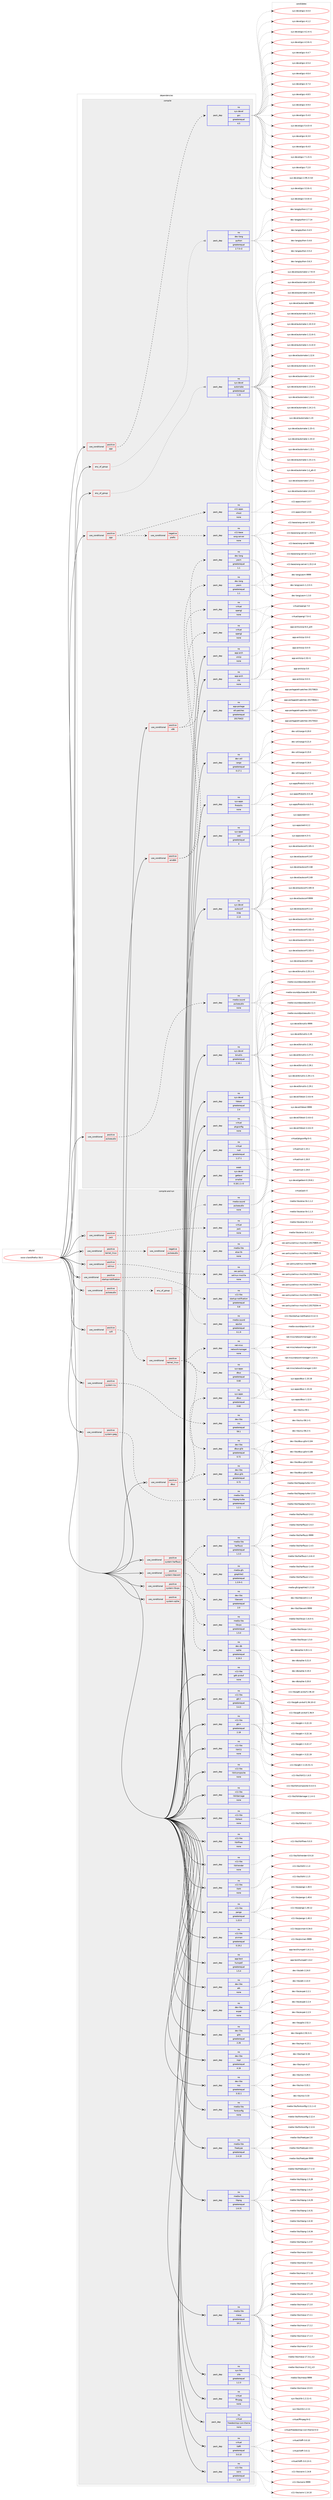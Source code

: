 digraph prolog {

# *************
# Graph options
# *************

newrank=true;
concentrate=true;
compound=true;
graph [rankdir=LR,fontname=Helvetica,fontsize=10,ranksep=1.5];#, ranksep=2.5, nodesep=0.2];
edge  [arrowhead=vee];
node  [fontname=Helvetica,fontsize=10];

# **********
# The ebuild
# **********

subgraph cluster_leftcol {
color=gray;
rank=same;
label=<<i>ebuild</i>>;
id [label="www-client/firefox-56.0", color=red, width=4, href="../www-client/firefox-56.0.svg"];
}

# ****************
# The dependencies
# ****************

subgraph cluster_midcol {
color=gray;
label=<<i>dependencies</i>>;
subgraph cluster_compile {
fillcolor="#eeeeee";
style=filled;
label=<<i>compile</i>>;
subgraph any8903 {
dependency503741 [label=<<TABLE BORDER="0" CELLBORDER="1" CELLSPACING="0" CELLPADDING="4"><TR><TD CELLPADDING="10">any_of_group</TD></TR></TABLE>>, shape=none, color=red];subgraph pack374542 {
dependency503742 [label=<<TABLE BORDER="0" CELLBORDER="1" CELLSPACING="0" CELLPADDING="4" WIDTH="220"><TR><TD ROWSPAN="6" CELLPADDING="30">pack_dep</TD></TR><TR><TD WIDTH="110">no</TD></TR><TR><TD>dev-lang</TD></TR><TR><TD>python</TD></TR><TR><TD>greaterequal</TD></TR><TR><TD>2.7.5-r2</TD></TR></TABLE>>, shape=none, color=blue];
}
dependency503741:e -> dependency503742:w [weight=20,style="dotted",arrowhead="oinv"];
}
id:e -> dependency503741:w [weight=20,style="solid",arrowhead="vee"];
subgraph any8904 {
dependency503743 [label=<<TABLE BORDER="0" CELLBORDER="1" CELLSPACING="0" CELLPADDING="4"><TR><TD CELLPADDING="10">any_of_group</TD></TR></TABLE>>, shape=none, color=red];subgraph pack374543 {
dependency503744 [label=<<TABLE BORDER="0" CELLBORDER="1" CELLSPACING="0" CELLPADDING="4" WIDTH="220"><TR><TD ROWSPAN="6" CELLPADDING="30">pack_dep</TD></TR><TR><TD WIDTH="110">no</TD></TR><TR><TD>sys-devel</TD></TR><TR><TD>automake</TD></TR><TR><TD>greaterequal</TD></TR><TR><TD>1.15</TD></TR></TABLE>>, shape=none, color=blue];
}
dependency503743:e -> dependency503744:w [weight=20,style="dotted",arrowhead="oinv"];
}
id:e -> dependency503743:w [weight=20,style="solid",arrowhead="vee"];
subgraph cond119964 {
dependency503745 [label=<<TABLE BORDER="0" CELLBORDER="1" CELLSPACING="0" CELLPADDING="4"><TR><TD ROWSPAN="3" CELLPADDING="10">use_conditional</TD></TR><TR><TD>positive</TD></TR><TR><TD>amd64</TD></TR></TABLE>>, shape=none, color=red];
subgraph pack374544 {
dependency503746 [label=<<TABLE BORDER="0" CELLBORDER="1" CELLSPACING="0" CELLPADDING="4" WIDTH="220"><TR><TD ROWSPAN="6" CELLPADDING="30">pack_dep</TD></TR><TR><TD WIDTH="110">no</TD></TR><TR><TD>dev-lang</TD></TR><TR><TD>yasm</TD></TR><TR><TD>greaterequal</TD></TR><TR><TD>1.1</TD></TR></TABLE>>, shape=none, color=blue];
}
dependency503745:e -> dependency503746:w [weight=20,style="dashed",arrowhead="vee"];
subgraph pack374545 {
dependency503747 [label=<<TABLE BORDER="0" CELLBORDER="1" CELLSPACING="0" CELLPADDING="4" WIDTH="220"><TR><TD ROWSPAN="6" CELLPADDING="30">pack_dep</TD></TR><TR><TD WIDTH="110">no</TD></TR><TR><TD>virtual</TD></TR><TR><TD>opengl</TD></TR><TR><TD>none</TD></TR><TR><TD></TD></TR></TABLE>>, shape=none, color=blue];
}
dependency503745:e -> dependency503747:w [weight=20,style="dashed",arrowhead="vee"];
}
id:e -> dependency503745:w [weight=20,style="solid",arrowhead="vee"];
subgraph cond119965 {
dependency503748 [label=<<TABLE BORDER="0" CELLBORDER="1" CELLSPACING="0" CELLPADDING="4"><TR><TD ROWSPAN="3" CELLPADDING="10">use_conditional</TD></TR><TR><TD>positive</TD></TR><TR><TD>pgo</TD></TR></TABLE>>, shape=none, color=red];
subgraph cond119966 {
dependency503749 [label=<<TABLE BORDER="0" CELLBORDER="1" CELLSPACING="0" CELLPADDING="4"><TR><TD ROWSPAN="3" CELLPADDING="10">use_conditional</TD></TR><TR><TD>negative</TD></TR><TR><TD>prefix</TD></TR></TABLE>>, shape=none, color=red];
subgraph pack374546 {
dependency503750 [label=<<TABLE BORDER="0" CELLBORDER="1" CELLSPACING="0" CELLPADDING="4" WIDTH="220"><TR><TD ROWSPAN="6" CELLPADDING="30">pack_dep</TD></TR><TR><TD WIDTH="110">no</TD></TR><TR><TD>x11-base</TD></TR><TR><TD>xorg-server</TD></TR><TR><TD>none</TD></TR><TR><TD></TD></TR></TABLE>>, shape=none, color=blue];
}
dependency503749:e -> dependency503750:w [weight=20,style="dashed",arrowhead="vee"];
}
dependency503748:e -> dependency503749:w [weight=20,style="dashed",arrowhead="vee"];
subgraph pack374547 {
dependency503751 [label=<<TABLE BORDER="0" CELLBORDER="1" CELLSPACING="0" CELLPADDING="4" WIDTH="220"><TR><TD ROWSPAN="6" CELLPADDING="30">pack_dep</TD></TR><TR><TD WIDTH="110">no</TD></TR><TR><TD>x11-apps</TD></TR><TR><TD>xhost</TD></TR><TR><TD>none</TD></TR><TR><TD></TD></TR></TABLE>>, shape=none, color=blue];
}
dependency503748:e -> dependency503751:w [weight=20,style="dashed",arrowhead="vee"];
}
id:e -> dependency503748:w [weight=20,style="solid",arrowhead="vee"];
subgraph cond119967 {
dependency503752 [label=<<TABLE BORDER="0" CELLBORDER="1" CELLSPACING="0" CELLPADDING="4"><TR><TD ROWSPAN="3" CELLPADDING="10">use_conditional</TD></TR><TR><TD>positive</TD></TR><TR><TD>pgo</TD></TR></TABLE>>, shape=none, color=red];
subgraph pack374548 {
dependency503753 [label=<<TABLE BORDER="0" CELLBORDER="1" CELLSPACING="0" CELLPADDING="4" WIDTH="220"><TR><TD ROWSPAN="6" CELLPADDING="30">pack_dep</TD></TR><TR><TD WIDTH="110">no</TD></TR><TR><TD>sys-devel</TD></TR><TR><TD>gcc</TD></TR><TR><TD>greaterequal</TD></TR><TR><TD>4.5</TD></TR></TABLE>>, shape=none, color=blue];
}
dependency503752:e -> dependency503753:w [weight=20,style="dashed",arrowhead="vee"];
}
id:e -> dependency503752:w [weight=20,style="solid",arrowhead="vee"];
subgraph cond119968 {
dependency503754 [label=<<TABLE BORDER="0" CELLBORDER="1" CELLSPACING="0" CELLPADDING="4"><TR><TD ROWSPAN="3" CELLPADDING="10">use_conditional</TD></TR><TR><TD>positive</TD></TR><TR><TD>pulseaudio</TD></TR></TABLE>>, shape=none, color=red];
subgraph pack374549 {
dependency503755 [label=<<TABLE BORDER="0" CELLBORDER="1" CELLSPACING="0" CELLPADDING="4" WIDTH="220"><TR><TD ROWSPAN="6" CELLPADDING="30">pack_dep</TD></TR><TR><TD WIDTH="110">no</TD></TR><TR><TD>media-sound</TD></TR><TR><TD>pulseaudio</TD></TR><TR><TD>none</TD></TR><TR><TD></TD></TR></TABLE>>, shape=none, color=blue];
}
dependency503754:e -> dependency503755:w [weight=20,style="dashed",arrowhead="vee"];
}
id:e -> dependency503754:w [weight=20,style="solid",arrowhead="vee"];
subgraph cond119969 {
dependency503756 [label=<<TABLE BORDER="0" CELLBORDER="1" CELLSPACING="0" CELLPADDING="4"><TR><TD ROWSPAN="3" CELLPADDING="10">use_conditional</TD></TR><TR><TD>positive</TD></TR><TR><TD>x86</TD></TR></TABLE>>, shape=none, color=red];
subgraph pack374550 {
dependency503757 [label=<<TABLE BORDER="0" CELLBORDER="1" CELLSPACING="0" CELLPADDING="4" WIDTH="220"><TR><TD ROWSPAN="6" CELLPADDING="30">pack_dep</TD></TR><TR><TD WIDTH="110">no</TD></TR><TR><TD>dev-lang</TD></TR><TR><TD>yasm</TD></TR><TR><TD>greaterequal</TD></TR><TR><TD>1.1</TD></TR></TABLE>>, shape=none, color=blue];
}
dependency503756:e -> dependency503757:w [weight=20,style="dashed",arrowhead="vee"];
subgraph pack374551 {
dependency503758 [label=<<TABLE BORDER="0" CELLBORDER="1" CELLSPACING="0" CELLPADDING="4" WIDTH="220"><TR><TD ROWSPAN="6" CELLPADDING="30">pack_dep</TD></TR><TR><TD WIDTH="110">no</TD></TR><TR><TD>virtual</TD></TR><TR><TD>opengl</TD></TR><TR><TD>none</TD></TR><TR><TD></TD></TR></TABLE>>, shape=none, color=blue];
}
dependency503756:e -> dependency503758:w [weight=20,style="dashed",arrowhead="vee"];
}
id:e -> dependency503756:w [weight=20,style="solid",arrowhead="vee"];
subgraph pack374552 {
dependency503759 [label=<<TABLE BORDER="0" CELLBORDER="1" CELLSPACING="0" CELLPADDING="4" WIDTH="220"><TR><TD ROWSPAN="6" CELLPADDING="30">pack_dep</TD></TR><TR><TD WIDTH="110">no</TD></TR><TR><TD>app-arch</TD></TR><TR><TD>unzip</TD></TR><TR><TD>none</TD></TR><TR><TD></TD></TR></TABLE>>, shape=none, color=blue];
}
id:e -> dependency503759:w [weight=20,style="solid",arrowhead="vee"];
subgraph pack374553 {
dependency503760 [label=<<TABLE BORDER="0" CELLBORDER="1" CELLSPACING="0" CELLPADDING="4" WIDTH="220"><TR><TD ROWSPAN="6" CELLPADDING="30">pack_dep</TD></TR><TR><TD WIDTH="110">no</TD></TR><TR><TD>app-arch</TD></TR><TR><TD>zip</TD></TR><TR><TD>none</TD></TR><TR><TD></TD></TR></TABLE>>, shape=none, color=blue];
}
id:e -> dependency503760:w [weight=20,style="solid",arrowhead="vee"];
subgraph pack374554 {
dependency503761 [label=<<TABLE BORDER="0" CELLBORDER="1" CELLSPACING="0" CELLPADDING="4" WIDTH="220"><TR><TD ROWSPAN="6" CELLPADDING="30">pack_dep</TD></TR><TR><TD WIDTH="110">no</TD></TR><TR><TD>app-portage</TD></TR><TR><TD>elt-patches</TD></TR><TR><TD>greaterequal</TD></TR><TR><TD>20170422</TD></TR></TABLE>>, shape=none, color=blue];
}
id:e -> dependency503761:w [weight=20,style="solid",arrowhead="vee"];
subgraph pack374555 {
dependency503762 [label=<<TABLE BORDER="0" CELLBORDER="1" CELLSPACING="0" CELLPADDING="4" WIDTH="220"><TR><TD ROWSPAN="6" CELLPADDING="30">pack_dep</TD></TR><TR><TD WIDTH="110">no</TD></TR><TR><TD>dev-util</TD></TR><TR><TD>cargo</TD></TR><TR><TD>greaterequal</TD></TR><TR><TD>0.17.1</TD></TR></TABLE>>, shape=none, color=blue];
}
id:e -> dependency503762:w [weight=20,style="solid",arrowhead="vee"];
subgraph pack374556 {
dependency503763 [label=<<TABLE BORDER="0" CELLBORDER="1" CELLSPACING="0" CELLPADDING="4" WIDTH="220"><TR><TD ROWSPAN="6" CELLPADDING="30">pack_dep</TD></TR><TR><TD WIDTH="110">no</TD></TR><TR><TD>sys-apps</TD></TR><TR><TD>findutils</TD></TR><TR><TD>none</TD></TR><TR><TD></TD></TR></TABLE>>, shape=none, color=blue];
}
id:e -> dependency503763:w [weight=20,style="solid",arrowhead="vee"];
subgraph pack374557 {
dependency503764 [label=<<TABLE BORDER="0" CELLBORDER="1" CELLSPACING="0" CELLPADDING="4" WIDTH="220"><TR><TD ROWSPAN="6" CELLPADDING="30">pack_dep</TD></TR><TR><TD WIDTH="110">no</TD></TR><TR><TD>sys-apps</TD></TR><TR><TD>sed</TD></TR><TR><TD>greaterequal</TD></TR><TR><TD>4</TD></TR></TABLE>>, shape=none, color=blue];
}
id:e -> dependency503764:w [weight=20,style="solid",arrowhead="vee"];
subgraph pack374558 {
dependency503765 [label=<<TABLE BORDER="0" CELLBORDER="1" CELLSPACING="0" CELLPADDING="4" WIDTH="220"><TR><TD ROWSPAN="6" CELLPADDING="30">pack_dep</TD></TR><TR><TD WIDTH="110">no</TD></TR><TR><TD>sys-devel</TD></TR><TR><TD>autoconf</TD></TR><TR><TD>tilde</TD></TR><TR><TD>2.13</TD></TR></TABLE>>, shape=none, color=blue];
}
id:e -> dependency503765:w [weight=20,style="solid",arrowhead="vee"];
subgraph pack374559 {
dependency503766 [label=<<TABLE BORDER="0" CELLBORDER="1" CELLSPACING="0" CELLPADDING="4" WIDTH="220"><TR><TD ROWSPAN="6" CELLPADDING="30">pack_dep</TD></TR><TR><TD WIDTH="110">no</TD></TR><TR><TD>sys-devel</TD></TR><TR><TD>binutils</TD></TR><TR><TD>greaterequal</TD></TR><TR><TD>2.16.1</TD></TR></TABLE>>, shape=none, color=blue];
}
id:e -> dependency503766:w [weight=20,style="solid",arrowhead="vee"];
subgraph pack374560 {
dependency503767 [label=<<TABLE BORDER="0" CELLBORDER="1" CELLSPACING="0" CELLPADDING="4" WIDTH="220"><TR><TD ROWSPAN="6" CELLPADDING="30">pack_dep</TD></TR><TR><TD WIDTH="110">no</TD></TR><TR><TD>sys-devel</TD></TR><TR><TD>libtool</TD></TR><TR><TD>greaterequal</TD></TR><TR><TD>2.4</TD></TR></TABLE>>, shape=none, color=blue];
}
id:e -> dependency503767:w [weight=20,style="solid",arrowhead="vee"];
subgraph pack374561 {
dependency503768 [label=<<TABLE BORDER="0" CELLBORDER="1" CELLSPACING="0" CELLPADDING="4" WIDTH="220"><TR><TD ROWSPAN="6" CELLPADDING="30">pack_dep</TD></TR><TR><TD WIDTH="110">no</TD></TR><TR><TD>virtual</TD></TR><TR><TD>pkgconfig</TD></TR><TR><TD>none</TD></TR><TR><TD></TD></TR></TABLE>>, shape=none, color=blue];
}
id:e -> dependency503768:w [weight=20,style="solid",arrowhead="vee"];
subgraph pack374562 {
dependency503769 [label=<<TABLE BORDER="0" CELLBORDER="1" CELLSPACING="0" CELLPADDING="4" WIDTH="220"><TR><TD ROWSPAN="6" CELLPADDING="30">pack_dep</TD></TR><TR><TD WIDTH="110">no</TD></TR><TR><TD>virtual</TD></TR><TR><TD>rust</TD></TR><TR><TD>greaterequal</TD></TR><TR><TD>1.17.1</TD></TR></TABLE>>, shape=none, color=blue];
}
id:e -> dependency503769:w [weight=20,style="solid",arrowhead="vee"];
subgraph pack374563 {
dependency503770 [label=<<TABLE BORDER="0" CELLBORDER="1" CELLSPACING="0" CELLPADDING="4" WIDTH="220"><TR><TD ROWSPAN="6" CELLPADDING="30">pack_dep</TD></TR><TR><TD WIDTH="110">weak</TD></TR><TR><TD>sys-devel</TD></TR><TR><TD>gettext</TD></TR><TR><TD>smaller</TD></TR><TR><TD>0.18.1.1-r3</TD></TR></TABLE>>, shape=none, color=blue];
}
id:e -> dependency503770:w [weight=20,style="solid",arrowhead="vee"];
}
subgraph cluster_compileandrun {
fillcolor="#eeeeee";
style=filled;
label=<<i>compile and run</i>>;
subgraph cond119970 {
dependency503771 [label=<<TABLE BORDER="0" CELLBORDER="1" CELLSPACING="0" CELLPADDING="4"><TR><TD ROWSPAN="3" CELLPADDING="10">use_conditional</TD></TR><TR><TD>positive</TD></TR><TR><TD>dbus</TD></TR></TABLE>>, shape=none, color=red];
subgraph pack374564 {
dependency503772 [label=<<TABLE BORDER="0" CELLBORDER="1" CELLSPACING="0" CELLPADDING="4" WIDTH="220"><TR><TD ROWSPAN="6" CELLPADDING="30">pack_dep</TD></TR><TR><TD WIDTH="110">no</TD></TR><TR><TD>sys-apps</TD></TR><TR><TD>dbus</TD></TR><TR><TD>greaterequal</TD></TR><TR><TD>0.60</TD></TR></TABLE>>, shape=none, color=blue];
}
dependency503771:e -> dependency503772:w [weight=20,style="dashed",arrowhead="vee"];
subgraph pack374565 {
dependency503773 [label=<<TABLE BORDER="0" CELLBORDER="1" CELLSPACING="0" CELLPADDING="4" WIDTH="220"><TR><TD ROWSPAN="6" CELLPADDING="30">pack_dep</TD></TR><TR><TD WIDTH="110">no</TD></TR><TR><TD>dev-libs</TD></TR><TR><TD>dbus-glib</TD></TR><TR><TD>greaterequal</TD></TR><TR><TD>0.72</TD></TR></TABLE>>, shape=none, color=blue];
}
dependency503771:e -> dependency503773:w [weight=20,style="dashed",arrowhead="vee"];
}
id:e -> dependency503771:w [weight=20,style="solid",arrowhead="odotvee"];
subgraph cond119971 {
dependency503774 [label=<<TABLE BORDER="0" CELLBORDER="1" CELLSPACING="0" CELLPADDING="4"><TR><TD ROWSPAN="3" CELLPADDING="10">use_conditional</TD></TR><TR><TD>positive</TD></TR><TR><TD>jack</TD></TR></TABLE>>, shape=none, color=red];
subgraph pack374566 {
dependency503775 [label=<<TABLE BORDER="0" CELLBORDER="1" CELLSPACING="0" CELLPADDING="4" WIDTH="220"><TR><TD ROWSPAN="6" CELLPADDING="30">pack_dep</TD></TR><TR><TD WIDTH="110">no</TD></TR><TR><TD>virtual</TD></TR><TR><TD>jack</TD></TR><TR><TD>none</TD></TR><TR><TD></TD></TR></TABLE>>, shape=none, color=blue];
}
dependency503774:e -> dependency503775:w [weight=20,style="dashed",arrowhead="vee"];
}
id:e -> dependency503774:w [weight=20,style="solid",arrowhead="odotvee"];
subgraph cond119972 {
dependency503776 [label=<<TABLE BORDER="0" CELLBORDER="1" CELLSPACING="0" CELLPADDING="4"><TR><TD ROWSPAN="3" CELLPADDING="10">use_conditional</TD></TR><TR><TD>positive</TD></TR><TR><TD>kernel_linux</TD></TR></TABLE>>, shape=none, color=red];
subgraph cond119973 {
dependency503777 [label=<<TABLE BORDER="0" CELLBORDER="1" CELLSPACING="0" CELLPADDING="4"><TR><TD ROWSPAN="3" CELLPADDING="10">use_conditional</TD></TR><TR><TD>negative</TD></TR><TR><TD>pulseaudio</TD></TR></TABLE>>, shape=none, color=red];
subgraph pack374567 {
dependency503778 [label=<<TABLE BORDER="0" CELLBORDER="1" CELLSPACING="0" CELLPADDING="4" WIDTH="220"><TR><TD ROWSPAN="6" CELLPADDING="30">pack_dep</TD></TR><TR><TD WIDTH="110">no</TD></TR><TR><TD>media-libs</TD></TR><TR><TD>alsa-lib</TD></TR><TR><TD>none</TD></TR><TR><TD></TD></TR></TABLE>>, shape=none, color=blue];
}
dependency503777:e -> dependency503778:w [weight=20,style="dashed",arrowhead="vee"];
}
dependency503776:e -> dependency503777:w [weight=20,style="dashed",arrowhead="vee"];
}
id:e -> dependency503776:w [weight=20,style="solid",arrowhead="odotvee"];
subgraph cond119974 {
dependency503779 [label=<<TABLE BORDER="0" CELLBORDER="1" CELLSPACING="0" CELLPADDING="4"><TR><TD ROWSPAN="3" CELLPADDING="10">use_conditional</TD></TR><TR><TD>positive</TD></TR><TR><TD>pulseaudio</TD></TR></TABLE>>, shape=none, color=red];
subgraph any8905 {
dependency503780 [label=<<TABLE BORDER="0" CELLBORDER="1" CELLSPACING="0" CELLPADDING="4"><TR><TD CELLPADDING="10">any_of_group</TD></TR></TABLE>>, shape=none, color=red];subgraph pack374568 {
dependency503781 [label=<<TABLE BORDER="0" CELLBORDER="1" CELLSPACING="0" CELLPADDING="4" WIDTH="220"><TR><TD ROWSPAN="6" CELLPADDING="30">pack_dep</TD></TR><TR><TD WIDTH="110">no</TD></TR><TR><TD>media-sound</TD></TR><TR><TD>pulseaudio</TD></TR><TR><TD>none</TD></TR><TR><TD></TD></TR></TABLE>>, shape=none, color=blue];
}
dependency503780:e -> dependency503781:w [weight=20,style="dotted",arrowhead="oinv"];
subgraph pack374569 {
dependency503782 [label=<<TABLE BORDER="0" CELLBORDER="1" CELLSPACING="0" CELLPADDING="4" WIDTH="220"><TR><TD ROWSPAN="6" CELLPADDING="30">pack_dep</TD></TR><TR><TD WIDTH="110">no</TD></TR><TR><TD>media-sound</TD></TR><TR><TD>apulse</TD></TR><TR><TD>greaterequal</TD></TR><TR><TD>0.1.9</TD></TR></TABLE>>, shape=none, color=blue];
}
dependency503780:e -> dependency503782:w [weight=20,style="dotted",arrowhead="oinv"];
}
dependency503779:e -> dependency503780:w [weight=20,style="dashed",arrowhead="vee"];
}
id:e -> dependency503779:w [weight=20,style="solid",arrowhead="odotvee"];
subgraph cond119975 {
dependency503783 [label=<<TABLE BORDER="0" CELLBORDER="1" CELLSPACING="0" CELLPADDING="4"><TR><TD ROWSPAN="3" CELLPADDING="10">use_conditional</TD></TR><TR><TD>positive</TD></TR><TR><TD>selinux</TD></TR></TABLE>>, shape=none, color=red];
subgraph pack374570 {
dependency503784 [label=<<TABLE BORDER="0" CELLBORDER="1" CELLSPACING="0" CELLPADDING="4" WIDTH="220"><TR><TD ROWSPAN="6" CELLPADDING="30">pack_dep</TD></TR><TR><TD WIDTH="110">no</TD></TR><TR><TD>sec-policy</TD></TR><TR><TD>selinux-mozilla</TD></TR><TR><TD>none</TD></TR><TR><TD></TD></TR></TABLE>>, shape=none, color=blue];
}
dependency503783:e -> dependency503784:w [weight=20,style="dashed",arrowhead="vee"];
}
id:e -> dependency503783:w [weight=20,style="solid",arrowhead="odotvee"];
subgraph cond119976 {
dependency503785 [label=<<TABLE BORDER="0" CELLBORDER="1" CELLSPACING="0" CELLPADDING="4"><TR><TD ROWSPAN="3" CELLPADDING="10">use_conditional</TD></TR><TR><TD>positive</TD></TR><TR><TD>startup-notification</TD></TR></TABLE>>, shape=none, color=red];
subgraph pack374571 {
dependency503786 [label=<<TABLE BORDER="0" CELLBORDER="1" CELLSPACING="0" CELLPADDING="4" WIDTH="220"><TR><TD ROWSPAN="6" CELLPADDING="30">pack_dep</TD></TR><TR><TD WIDTH="110">no</TD></TR><TR><TD>x11-libs</TD></TR><TR><TD>startup-notification</TD></TR><TR><TD>greaterequal</TD></TR><TR><TD>0.8</TD></TR></TABLE>>, shape=none, color=blue];
}
dependency503785:e -> dependency503786:w [weight=20,style="dashed",arrowhead="vee"];
}
id:e -> dependency503785:w [weight=20,style="solid",arrowhead="odotvee"];
subgraph cond119977 {
dependency503787 [label=<<TABLE BORDER="0" CELLBORDER="1" CELLSPACING="0" CELLPADDING="4"><TR><TD ROWSPAN="3" CELLPADDING="10">use_conditional</TD></TR><TR><TD>positive</TD></TR><TR><TD>system-harfbuzz</TD></TR></TABLE>>, shape=none, color=red];
subgraph pack374572 {
dependency503788 [label=<<TABLE BORDER="0" CELLBORDER="1" CELLSPACING="0" CELLPADDING="4" WIDTH="220"><TR><TD ROWSPAN="6" CELLPADDING="30">pack_dep</TD></TR><TR><TD WIDTH="110">no</TD></TR><TR><TD>media-libs</TD></TR><TR><TD>harfbuzz</TD></TR><TR><TD>greaterequal</TD></TR><TR><TD>1.3.3</TD></TR></TABLE>>, shape=none, color=blue];
}
dependency503787:e -> dependency503788:w [weight=20,style="dashed",arrowhead="vee"];
subgraph pack374573 {
dependency503789 [label=<<TABLE BORDER="0" CELLBORDER="1" CELLSPACING="0" CELLPADDING="4" WIDTH="220"><TR><TD ROWSPAN="6" CELLPADDING="30">pack_dep</TD></TR><TR><TD WIDTH="110">no</TD></TR><TR><TD>media-gfx</TD></TR><TR><TD>graphite2</TD></TR><TR><TD>greaterequal</TD></TR><TR><TD>1.3.9-r1</TD></TR></TABLE>>, shape=none, color=blue];
}
dependency503787:e -> dependency503789:w [weight=20,style="dashed",arrowhead="vee"];
}
id:e -> dependency503787:w [weight=20,style="solid",arrowhead="odotvee"];
subgraph cond119978 {
dependency503790 [label=<<TABLE BORDER="0" CELLBORDER="1" CELLSPACING="0" CELLPADDING="4"><TR><TD ROWSPAN="3" CELLPADDING="10">use_conditional</TD></TR><TR><TD>positive</TD></TR><TR><TD>system-icu</TD></TR></TABLE>>, shape=none, color=red];
subgraph pack374574 {
dependency503791 [label=<<TABLE BORDER="0" CELLBORDER="1" CELLSPACING="0" CELLPADDING="4" WIDTH="220"><TR><TD ROWSPAN="6" CELLPADDING="30">pack_dep</TD></TR><TR><TD WIDTH="110">no</TD></TR><TR><TD>dev-libs</TD></TR><TR><TD>icu</TD></TR><TR><TD>greaterequal</TD></TR><TR><TD>59.1</TD></TR></TABLE>>, shape=none, color=blue];
}
dependency503790:e -> dependency503791:w [weight=20,style="dashed",arrowhead="vee"];
}
id:e -> dependency503790:w [weight=20,style="solid",arrowhead="odotvee"];
subgraph cond119979 {
dependency503792 [label=<<TABLE BORDER="0" CELLBORDER="1" CELLSPACING="0" CELLPADDING="4"><TR><TD ROWSPAN="3" CELLPADDING="10">use_conditional</TD></TR><TR><TD>positive</TD></TR><TR><TD>system-jpeg</TD></TR></TABLE>>, shape=none, color=red];
subgraph pack374575 {
dependency503793 [label=<<TABLE BORDER="0" CELLBORDER="1" CELLSPACING="0" CELLPADDING="4" WIDTH="220"><TR><TD ROWSPAN="6" CELLPADDING="30">pack_dep</TD></TR><TR><TD WIDTH="110">no</TD></TR><TR><TD>media-libs</TD></TR><TR><TD>libjpeg-turbo</TD></TR><TR><TD>greaterequal</TD></TR><TR><TD>1.2.1</TD></TR></TABLE>>, shape=none, color=blue];
}
dependency503792:e -> dependency503793:w [weight=20,style="dashed",arrowhead="vee"];
}
id:e -> dependency503792:w [weight=20,style="solid",arrowhead="odotvee"];
subgraph cond119980 {
dependency503794 [label=<<TABLE BORDER="0" CELLBORDER="1" CELLSPACING="0" CELLPADDING="4"><TR><TD ROWSPAN="3" CELLPADDING="10">use_conditional</TD></TR><TR><TD>positive</TD></TR><TR><TD>system-libevent</TD></TR></TABLE>>, shape=none, color=red];
subgraph pack374576 {
dependency503795 [label=<<TABLE BORDER="0" CELLBORDER="1" CELLSPACING="0" CELLPADDING="4" WIDTH="220"><TR><TD ROWSPAN="6" CELLPADDING="30">pack_dep</TD></TR><TR><TD WIDTH="110">no</TD></TR><TR><TD>dev-libs</TD></TR><TR><TD>libevent</TD></TR><TR><TD>greaterequal</TD></TR><TR><TD>2.0</TD></TR></TABLE>>, shape=none, color=blue];
}
dependency503794:e -> dependency503795:w [weight=20,style="dashed",arrowhead="vee"];
}
id:e -> dependency503794:w [weight=20,style="solid",arrowhead="odotvee"];
subgraph cond119981 {
dependency503796 [label=<<TABLE BORDER="0" CELLBORDER="1" CELLSPACING="0" CELLPADDING="4"><TR><TD ROWSPAN="3" CELLPADDING="10">use_conditional</TD></TR><TR><TD>positive</TD></TR><TR><TD>system-libvpx</TD></TR></TABLE>>, shape=none, color=red];
subgraph pack374577 {
dependency503797 [label=<<TABLE BORDER="0" CELLBORDER="1" CELLSPACING="0" CELLPADDING="4" WIDTH="220"><TR><TD ROWSPAN="6" CELLPADDING="30">pack_dep</TD></TR><TR><TD WIDTH="110">no</TD></TR><TR><TD>media-libs</TD></TR><TR><TD>libvpx</TD></TR><TR><TD>greaterequal</TD></TR><TR><TD>1.5.0</TD></TR></TABLE>>, shape=none, color=blue];
}
dependency503796:e -> dependency503797:w [weight=20,style="dashed",arrowhead="vee"];
}
id:e -> dependency503796:w [weight=20,style="solid",arrowhead="odotvee"];
subgraph cond119982 {
dependency503798 [label=<<TABLE BORDER="0" CELLBORDER="1" CELLSPACING="0" CELLPADDING="4"><TR><TD ROWSPAN="3" CELLPADDING="10">use_conditional</TD></TR><TR><TD>positive</TD></TR><TR><TD>system-sqlite</TD></TR></TABLE>>, shape=none, color=red];
subgraph pack374578 {
dependency503799 [label=<<TABLE BORDER="0" CELLBORDER="1" CELLSPACING="0" CELLPADDING="4" WIDTH="220"><TR><TD ROWSPAN="6" CELLPADDING="30">pack_dep</TD></TR><TR><TD WIDTH="110">no</TD></TR><TR><TD>dev-db</TD></TR><TR><TD>sqlite</TD></TR><TR><TD>greaterequal</TD></TR><TR><TD>3.19.3</TD></TR></TABLE>>, shape=none, color=blue];
}
dependency503798:e -> dependency503799:w [weight=20,style="dashed",arrowhead="vee"];
}
id:e -> dependency503798:w [weight=20,style="solid",arrowhead="odotvee"];
subgraph cond119983 {
dependency503800 [label=<<TABLE BORDER="0" CELLBORDER="1" CELLSPACING="0" CELLPADDING="4"><TR><TD ROWSPAN="3" CELLPADDING="10">use_conditional</TD></TR><TR><TD>positive</TD></TR><TR><TD>wifi</TD></TR></TABLE>>, shape=none, color=red];
subgraph cond119984 {
dependency503801 [label=<<TABLE BORDER="0" CELLBORDER="1" CELLSPACING="0" CELLPADDING="4"><TR><TD ROWSPAN="3" CELLPADDING="10">use_conditional</TD></TR><TR><TD>positive</TD></TR><TR><TD>kernel_linux</TD></TR></TABLE>>, shape=none, color=red];
subgraph pack374579 {
dependency503802 [label=<<TABLE BORDER="0" CELLBORDER="1" CELLSPACING="0" CELLPADDING="4" WIDTH="220"><TR><TD ROWSPAN="6" CELLPADDING="30">pack_dep</TD></TR><TR><TD WIDTH="110">no</TD></TR><TR><TD>sys-apps</TD></TR><TR><TD>dbus</TD></TR><TR><TD>greaterequal</TD></TR><TR><TD>0.60</TD></TR></TABLE>>, shape=none, color=blue];
}
dependency503801:e -> dependency503802:w [weight=20,style="dashed",arrowhead="vee"];
subgraph pack374580 {
dependency503803 [label=<<TABLE BORDER="0" CELLBORDER="1" CELLSPACING="0" CELLPADDING="4" WIDTH="220"><TR><TD ROWSPAN="6" CELLPADDING="30">pack_dep</TD></TR><TR><TD WIDTH="110">no</TD></TR><TR><TD>dev-libs</TD></TR><TR><TD>dbus-glib</TD></TR><TR><TD>greaterequal</TD></TR><TR><TD>0.72</TD></TR></TABLE>>, shape=none, color=blue];
}
dependency503801:e -> dependency503803:w [weight=20,style="dashed",arrowhead="vee"];
subgraph pack374581 {
dependency503804 [label=<<TABLE BORDER="0" CELLBORDER="1" CELLSPACING="0" CELLPADDING="4" WIDTH="220"><TR><TD ROWSPAN="6" CELLPADDING="30">pack_dep</TD></TR><TR><TD WIDTH="110">no</TD></TR><TR><TD>net-misc</TD></TR><TR><TD>networkmanager</TD></TR><TR><TD>none</TD></TR><TR><TD></TD></TR></TABLE>>, shape=none, color=blue];
}
dependency503801:e -> dependency503804:w [weight=20,style="dashed",arrowhead="vee"];
}
dependency503800:e -> dependency503801:w [weight=20,style="dashed",arrowhead="vee"];
}
id:e -> dependency503800:w [weight=20,style="solid",arrowhead="odotvee"];
subgraph pack374582 {
dependency503805 [label=<<TABLE BORDER="0" CELLBORDER="1" CELLSPACING="0" CELLPADDING="4" WIDTH="220"><TR><TD ROWSPAN="6" CELLPADDING="30">pack_dep</TD></TR><TR><TD WIDTH="110">no</TD></TR><TR><TD>app-text</TD></TR><TR><TD>hunspell</TD></TR><TR><TD>greaterequal</TD></TR><TR><TD>1.5.4</TD></TR></TABLE>>, shape=none, color=blue];
}
id:e -> dependency503805:w [weight=20,style="solid",arrowhead="odotvee"];
subgraph pack374583 {
dependency503806 [label=<<TABLE BORDER="0" CELLBORDER="1" CELLSPACING="0" CELLPADDING="4" WIDTH="220"><TR><TD ROWSPAN="6" CELLPADDING="30">pack_dep</TD></TR><TR><TD WIDTH="110">no</TD></TR><TR><TD>dev-libs</TD></TR><TR><TD>atk</TD></TR><TR><TD>none</TD></TR><TR><TD></TD></TR></TABLE>>, shape=none, color=blue];
}
id:e -> dependency503806:w [weight=20,style="solid",arrowhead="odotvee"];
subgraph pack374584 {
dependency503807 [label=<<TABLE BORDER="0" CELLBORDER="1" CELLSPACING="0" CELLPADDING="4" WIDTH="220"><TR><TD ROWSPAN="6" CELLPADDING="30">pack_dep</TD></TR><TR><TD WIDTH="110">no</TD></TR><TR><TD>dev-libs</TD></TR><TR><TD>expat</TD></TR><TR><TD>none</TD></TR><TR><TD></TD></TR></TABLE>>, shape=none, color=blue];
}
id:e -> dependency503807:w [weight=20,style="solid",arrowhead="odotvee"];
subgraph pack374585 {
dependency503808 [label=<<TABLE BORDER="0" CELLBORDER="1" CELLSPACING="0" CELLPADDING="4" WIDTH="220"><TR><TD ROWSPAN="6" CELLPADDING="30">pack_dep</TD></TR><TR><TD WIDTH="110">no</TD></TR><TR><TD>dev-libs</TD></TR><TR><TD>glib</TD></TR><TR><TD>greaterequal</TD></TR><TR><TD>2.26</TD></TR></TABLE>>, shape=none, color=blue];
}
id:e -> dependency503808:w [weight=20,style="solid",arrowhead="odotvee"];
subgraph pack374586 {
dependency503809 [label=<<TABLE BORDER="0" CELLBORDER="1" CELLSPACING="0" CELLPADDING="4" WIDTH="220"><TR><TD ROWSPAN="6" CELLPADDING="30">pack_dep</TD></TR><TR><TD WIDTH="110">no</TD></TR><TR><TD>dev-libs</TD></TR><TR><TD>nspr</TD></TR><TR><TD>greaterequal</TD></TR><TR><TD>4.16</TD></TR></TABLE>>, shape=none, color=blue];
}
id:e -> dependency503809:w [weight=20,style="solid",arrowhead="odotvee"];
subgraph pack374587 {
dependency503810 [label=<<TABLE BORDER="0" CELLBORDER="1" CELLSPACING="0" CELLPADDING="4" WIDTH="220"><TR><TD ROWSPAN="6" CELLPADDING="30">pack_dep</TD></TR><TR><TD WIDTH="110">no</TD></TR><TR><TD>dev-libs</TD></TR><TR><TD>nss</TD></TR><TR><TD>greaterequal</TD></TR><TR><TD>3.32.1</TD></TR></TABLE>>, shape=none, color=blue];
}
id:e -> dependency503810:w [weight=20,style="solid",arrowhead="odotvee"];
subgraph pack374588 {
dependency503811 [label=<<TABLE BORDER="0" CELLBORDER="1" CELLSPACING="0" CELLPADDING="4" WIDTH="220"><TR><TD ROWSPAN="6" CELLPADDING="30">pack_dep</TD></TR><TR><TD WIDTH="110">no</TD></TR><TR><TD>media-libs</TD></TR><TR><TD>fontconfig</TD></TR><TR><TD>none</TD></TR><TR><TD></TD></TR></TABLE>>, shape=none, color=blue];
}
id:e -> dependency503811:w [weight=20,style="solid",arrowhead="odotvee"];
subgraph pack374589 {
dependency503812 [label=<<TABLE BORDER="0" CELLBORDER="1" CELLSPACING="0" CELLPADDING="4" WIDTH="220"><TR><TD ROWSPAN="6" CELLPADDING="30">pack_dep</TD></TR><TR><TD WIDTH="110">no</TD></TR><TR><TD>media-libs</TD></TR><TR><TD>freetype</TD></TR><TR><TD>greaterequal</TD></TR><TR><TD>2.4.10</TD></TR></TABLE>>, shape=none, color=blue];
}
id:e -> dependency503812:w [weight=20,style="solid",arrowhead="odotvee"];
subgraph pack374590 {
dependency503813 [label=<<TABLE BORDER="0" CELLBORDER="1" CELLSPACING="0" CELLPADDING="4" WIDTH="220"><TR><TD ROWSPAN="6" CELLPADDING="30">pack_dep</TD></TR><TR><TD WIDTH="110">no</TD></TR><TR><TD>media-libs</TD></TR><TR><TD>libpng</TD></TR><TR><TD>greaterequal</TD></TR><TR><TD>1.6.31</TD></TR></TABLE>>, shape=none, color=blue];
}
id:e -> dependency503813:w [weight=20,style="solid",arrowhead="odotvee"];
subgraph pack374591 {
dependency503814 [label=<<TABLE BORDER="0" CELLBORDER="1" CELLSPACING="0" CELLPADDING="4" WIDTH="220"><TR><TD ROWSPAN="6" CELLPADDING="30">pack_dep</TD></TR><TR><TD WIDTH="110">no</TD></TR><TR><TD>media-libs</TD></TR><TR><TD>mesa</TD></TR><TR><TD>greaterequal</TD></TR><TR><TD>10.2</TD></TR></TABLE>>, shape=none, color=blue];
}
id:e -> dependency503814:w [weight=20,style="solid",arrowhead="odotvee"];
subgraph pack374592 {
dependency503815 [label=<<TABLE BORDER="0" CELLBORDER="1" CELLSPACING="0" CELLPADDING="4" WIDTH="220"><TR><TD ROWSPAN="6" CELLPADDING="30">pack_dep</TD></TR><TR><TD WIDTH="110">no</TD></TR><TR><TD>sys-libs</TD></TR><TR><TD>zlib</TD></TR><TR><TD>greaterequal</TD></TR><TR><TD>1.2.3</TD></TR></TABLE>>, shape=none, color=blue];
}
id:e -> dependency503815:w [weight=20,style="solid",arrowhead="odotvee"];
subgraph pack374593 {
dependency503816 [label=<<TABLE BORDER="0" CELLBORDER="1" CELLSPACING="0" CELLPADDING="4" WIDTH="220"><TR><TD ROWSPAN="6" CELLPADDING="30">pack_dep</TD></TR><TR><TD WIDTH="110">no</TD></TR><TR><TD>virtual</TD></TR><TR><TD>ffmpeg</TD></TR><TR><TD>none</TD></TR><TR><TD></TD></TR></TABLE>>, shape=none, color=blue];
}
id:e -> dependency503816:w [weight=20,style="solid",arrowhead="odotvee"];
subgraph pack374594 {
dependency503817 [label=<<TABLE BORDER="0" CELLBORDER="1" CELLSPACING="0" CELLPADDING="4" WIDTH="220"><TR><TD ROWSPAN="6" CELLPADDING="30">pack_dep</TD></TR><TR><TD WIDTH="110">no</TD></TR><TR><TD>virtual</TD></TR><TR><TD>freedesktop-icon-theme</TD></TR><TR><TD>none</TD></TR><TR><TD></TD></TR></TABLE>>, shape=none, color=blue];
}
id:e -> dependency503817:w [weight=20,style="solid",arrowhead="odotvee"];
subgraph pack374595 {
dependency503818 [label=<<TABLE BORDER="0" CELLBORDER="1" CELLSPACING="0" CELLPADDING="4" WIDTH="220"><TR><TD ROWSPAN="6" CELLPADDING="30">pack_dep</TD></TR><TR><TD WIDTH="110">no</TD></TR><TR><TD>virtual</TD></TR><TR><TD>libffi</TD></TR><TR><TD>greaterequal</TD></TR><TR><TD>3.0.10</TD></TR></TABLE>>, shape=none, color=blue];
}
id:e -> dependency503818:w [weight=20,style="solid",arrowhead="odotvee"];
subgraph pack374596 {
dependency503819 [label=<<TABLE BORDER="0" CELLBORDER="1" CELLSPACING="0" CELLPADDING="4" WIDTH="220"><TR><TD ROWSPAN="6" CELLPADDING="30">pack_dep</TD></TR><TR><TD WIDTH="110">no</TD></TR><TR><TD>x11-libs</TD></TR><TR><TD>cairo</TD></TR><TR><TD>greaterequal</TD></TR><TR><TD>1.10</TD></TR></TABLE>>, shape=none, color=blue];
}
id:e -> dependency503819:w [weight=20,style="solid",arrowhead="odotvee"];
subgraph pack374597 {
dependency503820 [label=<<TABLE BORDER="0" CELLBORDER="1" CELLSPACING="0" CELLPADDING="4" WIDTH="220"><TR><TD ROWSPAN="6" CELLPADDING="30">pack_dep</TD></TR><TR><TD WIDTH="110">no</TD></TR><TR><TD>x11-libs</TD></TR><TR><TD>gdk-pixbuf</TD></TR><TR><TD>none</TD></TR><TR><TD></TD></TR></TABLE>>, shape=none, color=blue];
}
id:e -> dependency503820:w [weight=20,style="solid",arrowhead="odotvee"];
subgraph pack374598 {
dependency503821 [label=<<TABLE BORDER="0" CELLBORDER="1" CELLSPACING="0" CELLPADDING="4" WIDTH="220"><TR><TD ROWSPAN="6" CELLPADDING="30">pack_dep</TD></TR><TR><TD WIDTH="110">no</TD></TR><TR><TD>x11-libs</TD></TR><TR><TD>gtk+</TD></TR><TR><TD>greaterequal</TD></TR><TR><TD>2.18</TD></TR></TABLE>>, shape=none, color=blue];
}
id:e -> dependency503821:w [weight=20,style="solid",arrowhead="odotvee"];
subgraph pack374599 {
dependency503822 [label=<<TABLE BORDER="0" CELLBORDER="1" CELLSPACING="0" CELLPADDING="4" WIDTH="220"><TR><TD ROWSPAN="6" CELLPADDING="30">pack_dep</TD></TR><TR><TD WIDTH="110">no</TD></TR><TR><TD>x11-libs</TD></TR><TR><TD>gtk+</TD></TR><TR><TD>greaterequal</TD></TR><TR><TD>3.4.0</TD></TR></TABLE>>, shape=none, color=blue];
}
id:e -> dependency503822:w [weight=20,style="solid",arrowhead="odotvee"];
subgraph pack374600 {
dependency503823 [label=<<TABLE BORDER="0" CELLBORDER="1" CELLSPACING="0" CELLPADDING="4" WIDTH="220"><TR><TD ROWSPAN="6" CELLPADDING="30">pack_dep</TD></TR><TR><TD WIDTH="110">no</TD></TR><TR><TD>x11-libs</TD></TR><TR><TD>libX11</TD></TR><TR><TD>none</TD></TR><TR><TD></TD></TR></TABLE>>, shape=none, color=blue];
}
id:e -> dependency503823:w [weight=20,style="solid",arrowhead="odotvee"];
subgraph pack374601 {
dependency503824 [label=<<TABLE BORDER="0" CELLBORDER="1" CELLSPACING="0" CELLPADDING="4" WIDTH="220"><TR><TD ROWSPAN="6" CELLPADDING="30">pack_dep</TD></TR><TR><TD WIDTH="110">no</TD></TR><TR><TD>x11-libs</TD></TR><TR><TD>libXcomposite</TD></TR><TR><TD>none</TD></TR><TR><TD></TD></TR></TABLE>>, shape=none, color=blue];
}
id:e -> dependency503824:w [weight=20,style="solid",arrowhead="odotvee"];
subgraph pack374602 {
dependency503825 [label=<<TABLE BORDER="0" CELLBORDER="1" CELLSPACING="0" CELLPADDING="4" WIDTH="220"><TR><TD ROWSPAN="6" CELLPADDING="30">pack_dep</TD></TR><TR><TD WIDTH="110">no</TD></TR><TR><TD>x11-libs</TD></TR><TR><TD>libXdamage</TD></TR><TR><TD>none</TD></TR><TR><TD></TD></TR></TABLE>>, shape=none, color=blue];
}
id:e -> dependency503825:w [weight=20,style="solid",arrowhead="odotvee"];
subgraph pack374603 {
dependency503826 [label=<<TABLE BORDER="0" CELLBORDER="1" CELLSPACING="0" CELLPADDING="4" WIDTH="220"><TR><TD ROWSPAN="6" CELLPADDING="30">pack_dep</TD></TR><TR><TD WIDTH="110">no</TD></TR><TR><TD>x11-libs</TD></TR><TR><TD>libXext</TD></TR><TR><TD>none</TD></TR><TR><TD></TD></TR></TABLE>>, shape=none, color=blue];
}
id:e -> dependency503826:w [weight=20,style="solid",arrowhead="odotvee"];
subgraph pack374604 {
dependency503827 [label=<<TABLE BORDER="0" CELLBORDER="1" CELLSPACING="0" CELLPADDING="4" WIDTH="220"><TR><TD ROWSPAN="6" CELLPADDING="30">pack_dep</TD></TR><TR><TD WIDTH="110">no</TD></TR><TR><TD>x11-libs</TD></TR><TR><TD>libXfixes</TD></TR><TR><TD>none</TD></TR><TR><TD></TD></TR></TABLE>>, shape=none, color=blue];
}
id:e -> dependency503827:w [weight=20,style="solid",arrowhead="odotvee"];
subgraph pack374605 {
dependency503828 [label=<<TABLE BORDER="0" CELLBORDER="1" CELLSPACING="0" CELLPADDING="4" WIDTH="220"><TR><TD ROWSPAN="6" CELLPADDING="30">pack_dep</TD></TR><TR><TD WIDTH="110">no</TD></TR><TR><TD>x11-libs</TD></TR><TR><TD>libXrender</TD></TR><TR><TD>none</TD></TR><TR><TD></TD></TR></TABLE>>, shape=none, color=blue];
}
id:e -> dependency503828:w [weight=20,style="solid",arrowhead="odotvee"];
subgraph pack374606 {
dependency503829 [label=<<TABLE BORDER="0" CELLBORDER="1" CELLSPACING="0" CELLPADDING="4" WIDTH="220"><TR><TD ROWSPAN="6" CELLPADDING="30">pack_dep</TD></TR><TR><TD WIDTH="110">no</TD></TR><TR><TD>x11-libs</TD></TR><TR><TD>libXt</TD></TR><TR><TD>none</TD></TR><TR><TD></TD></TR></TABLE>>, shape=none, color=blue];
}
id:e -> dependency503829:w [weight=20,style="solid",arrowhead="odotvee"];
subgraph pack374607 {
dependency503830 [label=<<TABLE BORDER="0" CELLBORDER="1" CELLSPACING="0" CELLPADDING="4" WIDTH="220"><TR><TD ROWSPAN="6" CELLPADDING="30">pack_dep</TD></TR><TR><TD WIDTH="110">no</TD></TR><TR><TD>x11-libs</TD></TR><TR><TD>pango</TD></TR><TR><TD>greaterequal</TD></TR><TR><TD>1.22.0</TD></TR></TABLE>>, shape=none, color=blue];
}
id:e -> dependency503830:w [weight=20,style="solid",arrowhead="odotvee"];
subgraph pack374608 {
dependency503831 [label=<<TABLE BORDER="0" CELLBORDER="1" CELLSPACING="0" CELLPADDING="4" WIDTH="220"><TR><TD ROWSPAN="6" CELLPADDING="30">pack_dep</TD></TR><TR><TD WIDTH="110">no</TD></TR><TR><TD>x11-libs</TD></TR><TR><TD>pixman</TD></TR><TR><TD>greaterequal</TD></TR><TR><TD>0.19.2</TD></TR></TABLE>>, shape=none, color=blue];
}
id:e -> dependency503831:w [weight=20,style="solid",arrowhead="odotvee"];
}
subgraph cluster_run {
fillcolor="#eeeeee";
style=filled;
label=<<i>run</i>>;
}
}

# **************
# The candidates
# **************

subgraph cluster_choices {
rank=same;
color=gray;
label=<<i>candidates</i>>;

subgraph choice374542 {
color=black;
nodesep=1;
choice10010111845108971101034711212111610411111045504655464950 [label="dev-lang/python-2.7.12", color=red, width=4,href="../dev-lang/python-2.7.12.svg"];
choice10010111845108971101034711212111610411111045504655464952 [label="dev-lang/python-2.7.14", color=red, width=4,href="../dev-lang/python-2.7.14.svg"];
choice100101118451089711010347112121116104111110455146524653 [label="dev-lang/python-3.4.5", color=red, width=4,href="../dev-lang/python-3.4.5.svg"];
choice100101118451089711010347112121116104111110455146524654 [label="dev-lang/python-3.4.6", color=red, width=4,href="../dev-lang/python-3.4.6.svg"];
choice100101118451089711010347112121116104111110455146534652 [label="dev-lang/python-3.5.4", color=red, width=4,href="../dev-lang/python-3.5.4.svg"];
choice100101118451089711010347112121116104111110455146544651 [label="dev-lang/python-3.6.3", color=red, width=4,href="../dev-lang/python-3.6.3.svg"];
dependency503742:e -> choice10010111845108971101034711212111610411111045504655464950:w [style=dotted,weight="100"];
dependency503742:e -> choice10010111845108971101034711212111610411111045504655464952:w [style=dotted,weight="100"];
dependency503742:e -> choice100101118451089711010347112121116104111110455146524653:w [style=dotted,weight="100"];
dependency503742:e -> choice100101118451089711010347112121116104111110455146524654:w [style=dotted,weight="100"];
dependency503742:e -> choice100101118451089711010347112121116104111110455146534652:w [style=dotted,weight="100"];
dependency503742:e -> choice100101118451089711010347112121116104111110455146544651:w [style=dotted,weight="100"];
}
subgraph choice374543 {
color=black;
nodesep=1;
choice11512111545100101118101108479711711611110997107101454946494846514511449 [label="sys-devel/automake-1.10.3-r1", color=red, width=4,href="../sys-devel/automake-1.10.3-r1.svg"];
choice11512111545100101118101108479711711611110997107101454946494846514511450 [label="sys-devel/automake-1.10.3-r2", color=red, width=4,href="../sys-devel/automake-1.10.3-r2.svg"];
choice11512111545100101118101108479711711611110997107101454946494946544511449 [label="sys-devel/automake-1.11.6-r1", color=red, width=4,href="../sys-devel/automake-1.11.6-r1.svg"];
choice11512111545100101118101108479711711611110997107101454946494946544511450 [label="sys-devel/automake-1.11.6-r2", color=red, width=4,href="../sys-devel/automake-1.11.6-r2.svg"];
choice1151211154510010111810110847971171161111099710710145494649504654 [label="sys-devel/automake-1.12.6", color=red, width=4,href="../sys-devel/automake-1.12.6.svg"];
choice11512111545100101118101108479711711611110997107101454946495046544511449 [label="sys-devel/automake-1.12.6-r1", color=red, width=4,href="../sys-devel/automake-1.12.6-r1.svg"];
choice1151211154510010111810110847971171161111099710710145494649514652 [label="sys-devel/automake-1.13.4", color=red, width=4,href="../sys-devel/automake-1.13.4.svg"];
choice11512111545100101118101108479711711611110997107101454946495146524511449 [label="sys-devel/automake-1.13.4-r1", color=red, width=4,href="../sys-devel/automake-1.13.4-r1.svg"];
choice1151211154510010111810110847971171161111099710710145494649524649 [label="sys-devel/automake-1.14.1", color=red, width=4,href="../sys-devel/automake-1.14.1.svg"];
choice11512111545100101118101108479711711611110997107101454946495246494511449 [label="sys-devel/automake-1.14.1-r1", color=red, width=4,href="../sys-devel/automake-1.14.1-r1.svg"];
choice115121115451001011181011084797117116111109971071014549464953 [label="sys-devel/automake-1.15", color=red, width=4,href="../sys-devel/automake-1.15.svg"];
choice1151211154510010111810110847971171161111099710710145494649534511449 [label="sys-devel/automake-1.15-r1", color=red, width=4,href="../sys-devel/automake-1.15-r1.svg"];
choice1151211154510010111810110847971171161111099710710145494649534511450 [label="sys-devel/automake-1.15-r2", color=red, width=4,href="../sys-devel/automake-1.15-r2.svg"];
choice1151211154510010111810110847971171161111099710710145494649534649 [label="sys-devel/automake-1.15.1", color=red, width=4,href="../sys-devel/automake-1.15.1.svg"];
choice11512111545100101118101108479711711611110997107101454946495346494511449 [label="sys-devel/automake-1.15.1-r1", color=red, width=4,href="../sys-devel/automake-1.15.1-r1.svg"];
choice115121115451001011181011084797117116111109971071014549465295112544511450 [label="sys-devel/automake-1.4_p6-r2", color=red, width=4,href="../sys-devel/automake-1.4_p6-r2.svg"];
choice11512111545100101118101108479711711611110997107101454946534511450 [label="sys-devel/automake-1.5-r2", color=red, width=4,href="../sys-devel/automake-1.5-r2.svg"];
choice115121115451001011181011084797117116111109971071014549465446514511450 [label="sys-devel/automake-1.6.3-r2", color=red, width=4,href="../sys-devel/automake-1.6.3-r2.svg"];
choice115121115451001011181011084797117116111109971071014549465546574511451 [label="sys-devel/automake-1.7.9-r3", color=red, width=4,href="../sys-devel/automake-1.7.9-r3.svg"];
choice115121115451001011181011084797117116111109971071014549465646534511453 [label="sys-devel/automake-1.8.5-r5", color=red, width=4,href="../sys-devel/automake-1.8.5-r5.svg"];
choice115121115451001011181011084797117116111109971071014549465746544511452 [label="sys-devel/automake-1.9.6-r4", color=red, width=4,href="../sys-devel/automake-1.9.6-r4.svg"];
choice115121115451001011181011084797117116111109971071014557575757 [label="sys-devel/automake-9999", color=red, width=4,href="../sys-devel/automake-9999.svg"];
dependency503744:e -> choice11512111545100101118101108479711711611110997107101454946494846514511449:w [style=dotted,weight="100"];
dependency503744:e -> choice11512111545100101118101108479711711611110997107101454946494846514511450:w [style=dotted,weight="100"];
dependency503744:e -> choice11512111545100101118101108479711711611110997107101454946494946544511449:w [style=dotted,weight="100"];
dependency503744:e -> choice11512111545100101118101108479711711611110997107101454946494946544511450:w [style=dotted,weight="100"];
dependency503744:e -> choice1151211154510010111810110847971171161111099710710145494649504654:w [style=dotted,weight="100"];
dependency503744:e -> choice11512111545100101118101108479711711611110997107101454946495046544511449:w [style=dotted,weight="100"];
dependency503744:e -> choice1151211154510010111810110847971171161111099710710145494649514652:w [style=dotted,weight="100"];
dependency503744:e -> choice11512111545100101118101108479711711611110997107101454946495146524511449:w [style=dotted,weight="100"];
dependency503744:e -> choice1151211154510010111810110847971171161111099710710145494649524649:w [style=dotted,weight="100"];
dependency503744:e -> choice11512111545100101118101108479711711611110997107101454946495246494511449:w [style=dotted,weight="100"];
dependency503744:e -> choice115121115451001011181011084797117116111109971071014549464953:w [style=dotted,weight="100"];
dependency503744:e -> choice1151211154510010111810110847971171161111099710710145494649534511449:w [style=dotted,weight="100"];
dependency503744:e -> choice1151211154510010111810110847971171161111099710710145494649534511450:w [style=dotted,weight="100"];
dependency503744:e -> choice1151211154510010111810110847971171161111099710710145494649534649:w [style=dotted,weight="100"];
dependency503744:e -> choice11512111545100101118101108479711711611110997107101454946495346494511449:w [style=dotted,weight="100"];
dependency503744:e -> choice115121115451001011181011084797117116111109971071014549465295112544511450:w [style=dotted,weight="100"];
dependency503744:e -> choice11512111545100101118101108479711711611110997107101454946534511450:w [style=dotted,weight="100"];
dependency503744:e -> choice115121115451001011181011084797117116111109971071014549465446514511450:w [style=dotted,weight="100"];
dependency503744:e -> choice115121115451001011181011084797117116111109971071014549465546574511451:w [style=dotted,weight="100"];
dependency503744:e -> choice115121115451001011181011084797117116111109971071014549465646534511453:w [style=dotted,weight="100"];
dependency503744:e -> choice115121115451001011181011084797117116111109971071014549465746544511452:w [style=dotted,weight="100"];
dependency503744:e -> choice115121115451001011181011084797117116111109971071014557575757:w [style=dotted,weight="100"];
}
subgraph choice374544 {
color=black;
nodesep=1;
choice100101118451089711010347121971151094549465046484511449 [label="dev-lang/yasm-1.2.0-r1", color=red, width=4,href="../dev-lang/yasm-1.2.0-r1.svg"];
choice10010111845108971101034712197115109454946514648 [label="dev-lang/yasm-1.3.0", color=red, width=4,href="../dev-lang/yasm-1.3.0.svg"];
choice100101118451089711010347121971151094557575757 [label="dev-lang/yasm-9999", color=red, width=4,href="../dev-lang/yasm-9999.svg"];
dependency503746:e -> choice100101118451089711010347121971151094549465046484511449:w [style=dotted,weight="100"];
dependency503746:e -> choice10010111845108971101034712197115109454946514648:w [style=dotted,weight="100"];
dependency503746:e -> choice100101118451089711010347121971151094557575757:w [style=dotted,weight="100"];
}
subgraph choice374545 {
color=black;
nodesep=1;
choice118105114116117971084711111210111010310845554648 [label="virtual/opengl-7.0", color=red, width=4,href="../virtual/opengl-7.0.svg"];
choice1181051141161179710847111112101110103108455546484511449 [label="virtual/opengl-7.0-r1", color=red, width=4,href="../virtual/opengl-7.0-r1.svg"];
dependency503747:e -> choice118105114116117971084711111210111010310845554648:w [style=dotted,weight="100"];
dependency503747:e -> choice1181051141161179710847111112101110103108455546484511449:w [style=dotted,weight="100"];
}
subgraph choice374546 {
color=black;
nodesep=1;
choice12049494598971151014712011111410345115101114118101114454946495046524511455 [label="x11-base/xorg-server-1.12.4-r7", color=red, width=4,href="../x11-base/xorg-server-1.12.4-r7.svg"];
choice12049494598971151014712011111410345115101114118101114454946495346504511452 [label="x11-base/xorg-server-1.15.2-r4", color=red, width=4,href="../x11-base/xorg-server-1.15.2-r4.svg"];
choice1204949459897115101471201111141034511510111411810111445494649574653 [label="x11-base/xorg-server-1.19.5", color=red, width=4,href="../x11-base/xorg-server-1.19.5.svg"];
choice12049494598971151014712011111410345115101114118101114454946495746534511449 [label="x11-base/xorg-server-1.19.5-r1", color=red, width=4,href="../x11-base/xorg-server-1.19.5-r1.svg"];
choice120494945989711510147120111114103451151011141181011144557575757 [label="x11-base/xorg-server-9999", color=red, width=4,href="../x11-base/xorg-server-9999.svg"];
dependency503750:e -> choice12049494598971151014712011111410345115101114118101114454946495046524511455:w [style=dotted,weight="100"];
dependency503750:e -> choice12049494598971151014712011111410345115101114118101114454946495346504511452:w [style=dotted,weight="100"];
dependency503750:e -> choice1204949459897115101471201111141034511510111411810111445494649574653:w [style=dotted,weight="100"];
dependency503750:e -> choice12049494598971151014712011111410345115101114118101114454946495746534511449:w [style=dotted,weight="100"];
dependency503750:e -> choice120494945989711510147120111114103451151011141181011144557575757:w [style=dotted,weight="100"];
}
subgraph choice374547 {
color=black;
nodesep=1;
choice1204949459711211211547120104111115116454946484654 [label="x11-apps/xhost-1.0.6", color=red, width=4,href="../x11-apps/xhost-1.0.6.svg"];
choice1204949459711211211547120104111115116454946484655 [label="x11-apps/xhost-1.0.7", color=red, width=4,href="../x11-apps/xhost-1.0.7.svg"];
dependency503751:e -> choice1204949459711211211547120104111115116454946484654:w [style=dotted,weight="100"];
dependency503751:e -> choice1204949459711211211547120104111115116454946484655:w [style=dotted,weight="100"];
}
subgraph choice374548 {
color=black;
nodesep=1;
choice1151211154510010111810110847103999945504657534651451144948 [label="sys-devel/gcc-2.95.3-r10", color=red, width=4,href="../sys-devel/gcc-2.95.3-r10.svg"];
choice115121115451001011181011084710399994551465146544511449 [label="sys-devel/gcc-3.3.6-r1", color=red, width=4,href="../sys-devel/gcc-3.3.6-r1.svg"];
choice115121115451001011181011084710399994551465246544511450 [label="sys-devel/gcc-3.4.6-r2", color=red, width=4,href="../sys-devel/gcc-3.4.6-r2.svg"];
choice11512111545100101118101108471039999455246484652 [label="sys-devel/gcc-4.0.4", color=red, width=4,href="../sys-devel/gcc-4.0.4.svg"];
choice11512111545100101118101108471039999455246494650 [label="sys-devel/gcc-4.1.2", color=red, width=4,href="../sys-devel/gcc-4.1.2.svg"];
choice115121115451001011181011084710399994552465046524511449 [label="sys-devel/gcc-4.2.4-r1", color=red, width=4,href="../sys-devel/gcc-4.2.4-r1.svg"];
choice115121115451001011181011084710399994552465146544511449 [label="sys-devel/gcc-4.3.6-r1", color=red, width=4,href="../sys-devel/gcc-4.3.6-r1.svg"];
choice11512111545100101118101108471039999455246524655 [label="sys-devel/gcc-4.4.7", color=red, width=4,href="../sys-devel/gcc-4.4.7.svg"];
choice11512111545100101118101108471039999455246534652 [label="sys-devel/gcc-4.5.4", color=red, width=4,href="../sys-devel/gcc-4.5.4.svg"];
choice11512111545100101118101108471039999455246544652 [label="sys-devel/gcc-4.6.4", color=red, width=4,href="../sys-devel/gcc-4.6.4.svg"];
choice11512111545100101118101108471039999455246554652 [label="sys-devel/gcc-4.7.4", color=red, width=4,href="../sys-devel/gcc-4.7.4.svg"];
choice11512111545100101118101108471039999455246564653 [label="sys-devel/gcc-4.8.5", color=red, width=4,href="../sys-devel/gcc-4.8.5.svg"];
choice11512111545100101118101108471039999455246574652 [label="sys-devel/gcc-4.9.4", color=red, width=4,href="../sys-devel/gcc-4.9.4.svg"];
choice11512111545100101118101108471039999455346524648 [label="sys-devel/gcc-5.4.0", color=red, width=4,href="../sys-devel/gcc-5.4.0.svg"];
choice115121115451001011181011084710399994553465246484511451 [label="sys-devel/gcc-5.4.0-r3", color=red, width=4,href="../sys-devel/gcc-5.4.0-r3.svg"];
choice11512111545100101118101108471039999455446514648 [label="sys-devel/gcc-6.3.0", color=red, width=4,href="../sys-devel/gcc-6.3.0.svg"];
choice11512111545100101118101108471039999455446524648 [label="sys-devel/gcc-6.4.0", color=red, width=4,href="../sys-devel/gcc-6.4.0.svg"];
choice115121115451001011181011084710399994555464946484511449 [label="sys-devel/gcc-7.1.0-r1", color=red, width=4,href="../sys-devel/gcc-7.1.0-r1.svg"];
choice11512111545100101118101108471039999455546504648 [label="sys-devel/gcc-7.2.0", color=red, width=4,href="../sys-devel/gcc-7.2.0.svg"];
dependency503753:e -> choice1151211154510010111810110847103999945504657534651451144948:w [style=dotted,weight="100"];
dependency503753:e -> choice115121115451001011181011084710399994551465146544511449:w [style=dotted,weight="100"];
dependency503753:e -> choice115121115451001011181011084710399994551465246544511450:w [style=dotted,weight="100"];
dependency503753:e -> choice11512111545100101118101108471039999455246484652:w [style=dotted,weight="100"];
dependency503753:e -> choice11512111545100101118101108471039999455246494650:w [style=dotted,weight="100"];
dependency503753:e -> choice115121115451001011181011084710399994552465046524511449:w [style=dotted,weight="100"];
dependency503753:e -> choice115121115451001011181011084710399994552465146544511449:w [style=dotted,weight="100"];
dependency503753:e -> choice11512111545100101118101108471039999455246524655:w [style=dotted,weight="100"];
dependency503753:e -> choice11512111545100101118101108471039999455246534652:w [style=dotted,weight="100"];
dependency503753:e -> choice11512111545100101118101108471039999455246544652:w [style=dotted,weight="100"];
dependency503753:e -> choice11512111545100101118101108471039999455246554652:w [style=dotted,weight="100"];
dependency503753:e -> choice11512111545100101118101108471039999455246564653:w [style=dotted,weight="100"];
dependency503753:e -> choice11512111545100101118101108471039999455246574652:w [style=dotted,weight="100"];
dependency503753:e -> choice11512111545100101118101108471039999455346524648:w [style=dotted,weight="100"];
dependency503753:e -> choice115121115451001011181011084710399994553465246484511451:w [style=dotted,weight="100"];
dependency503753:e -> choice11512111545100101118101108471039999455446514648:w [style=dotted,weight="100"];
dependency503753:e -> choice11512111545100101118101108471039999455446524648:w [style=dotted,weight="100"];
dependency503753:e -> choice115121115451001011181011084710399994555464946484511449:w [style=dotted,weight="100"];
dependency503753:e -> choice11512111545100101118101108471039999455546504648:w [style=dotted,weight="100"];
}
subgraph choice374549 {
color=black;
nodesep=1;
choice109101100105974511511111711010047112117108115101971171001051114549484648 [label="media-sound/pulseaudio-10.0", color=red, width=4,href="../media-sound/pulseaudio-10.0.svg"];
choice109101100105974511511111711010047112117108115101971171001051114549484657574649 [label="media-sound/pulseaudio-10.99.1", color=red, width=4,href="../media-sound/pulseaudio-10.99.1.svg"];
choice109101100105974511511111711010047112117108115101971171001051114549494648 [label="media-sound/pulseaudio-11.0", color=red, width=4,href="../media-sound/pulseaudio-11.0.svg"];
choice109101100105974511511111711010047112117108115101971171001051114549494649 [label="media-sound/pulseaudio-11.1", color=red, width=4,href="../media-sound/pulseaudio-11.1.svg"];
dependency503755:e -> choice109101100105974511511111711010047112117108115101971171001051114549484648:w [style=dotted,weight="100"];
dependency503755:e -> choice109101100105974511511111711010047112117108115101971171001051114549484657574649:w [style=dotted,weight="100"];
dependency503755:e -> choice109101100105974511511111711010047112117108115101971171001051114549494648:w [style=dotted,weight="100"];
dependency503755:e -> choice109101100105974511511111711010047112117108115101971171001051114549494649:w [style=dotted,weight="100"];
}
subgraph choice374550 {
color=black;
nodesep=1;
choice100101118451089711010347121971151094549465046484511449 [label="dev-lang/yasm-1.2.0-r1", color=red, width=4,href="../dev-lang/yasm-1.2.0-r1.svg"];
choice10010111845108971101034712197115109454946514648 [label="dev-lang/yasm-1.3.0", color=red, width=4,href="../dev-lang/yasm-1.3.0.svg"];
choice100101118451089711010347121971151094557575757 [label="dev-lang/yasm-9999", color=red, width=4,href="../dev-lang/yasm-9999.svg"];
dependency503757:e -> choice100101118451089711010347121971151094549465046484511449:w [style=dotted,weight="100"];
dependency503757:e -> choice10010111845108971101034712197115109454946514648:w [style=dotted,weight="100"];
dependency503757:e -> choice100101118451089711010347121971151094557575757:w [style=dotted,weight="100"];
}
subgraph choice374551 {
color=black;
nodesep=1;
choice118105114116117971084711111210111010310845554648 [label="virtual/opengl-7.0", color=red, width=4,href="../virtual/opengl-7.0.svg"];
choice1181051141161179710847111112101110103108455546484511449 [label="virtual/opengl-7.0-r1", color=red, width=4,href="../virtual/opengl-7.0-r1.svg"];
dependency503758:e -> choice118105114116117971084711111210111010310845554648:w [style=dotted,weight="100"];
dependency503758:e -> choice1181051141161179710847111112101110103108455546484511449:w [style=dotted,weight="100"];
}
subgraph choice374552 {
color=black;
nodesep=1;
choice971121124597114991044711711012210511245544648951125048 [label="app-arch/unzip-6.0_p20", color=red, width=4,href="../app-arch/unzip-6.0_p20.svg"];
dependency503759:e -> choice971121124597114991044711711012210511245544648951125048:w [style=dotted,weight="100"];
}
subgraph choice374553 {
color=black;
nodesep=1;
choice971121124597114991044712210511245504651504511449 [label="app-arch/zip-2.32-r1", color=red, width=4,href="../app-arch/zip-2.32-r1.svg"];
choice971121124597114991044712210511245514648 [label="app-arch/zip-3.0", color=red, width=4,href="../app-arch/zip-3.0.svg"];
choice9711211245971149910447122105112455146484511449 [label="app-arch/zip-3.0-r1", color=red, width=4,href="../app-arch/zip-3.0-r1.svg"];
choice9711211245971149910447122105112455146484511450 [label="app-arch/zip-3.0-r2", color=red, width=4,href="../app-arch/zip-3.0-r2.svg"];
choice9711211245971149910447122105112455146484511451 [label="app-arch/zip-3.0-r3", color=red, width=4,href="../app-arch/zip-3.0-r3.svg"];
dependency503760:e -> choice971121124597114991044712210511245504651504511449:w [style=dotted,weight="100"];
dependency503760:e -> choice971121124597114991044712210511245514648:w [style=dotted,weight="100"];
dependency503760:e -> choice9711211245971149910447122105112455146484511449:w [style=dotted,weight="100"];
dependency503760:e -> choice9711211245971149910447122105112455146484511450:w [style=dotted,weight="100"];
dependency503760:e -> choice9711211245971149910447122105112455146484511451:w [style=dotted,weight="100"];
}
subgraph choice374554 {
color=black;
nodesep=1;
choice97112112451121111141169710310147101108116451129711699104101115455048495548514955 [label="app-portage/elt-patches-20170317", color=red, width=4,href="../app-portage/elt-patches-20170317.svg"];
choice97112112451121111141169710310147101108116451129711699104101115455048495548525050 [label="app-portage/elt-patches-20170422", color=red, width=4,href="../app-portage/elt-patches-20170422.svg"];
choice97112112451121111141169710310147101108116451129711699104101115455048495548564953 [label="app-portage/elt-patches-20170815", color=red, width=4,href="../app-portage/elt-patches-20170815.svg"];
choice971121124511211111411697103101471011081164511297116991041011154550484955485650544649 [label="app-portage/elt-patches-20170826.1", color=red, width=4,href="../app-portage/elt-patches-20170826.1.svg"];
dependency503761:e -> choice97112112451121111141169710310147101108116451129711699104101115455048495548514955:w [style=dotted,weight="100"];
dependency503761:e -> choice97112112451121111141169710310147101108116451129711699104101115455048495548525050:w [style=dotted,weight="100"];
dependency503761:e -> choice97112112451121111141169710310147101108116451129711699104101115455048495548564953:w [style=dotted,weight="100"];
dependency503761:e -> choice971121124511211111411697103101471011081164511297116991041011154550484955485650544649:w [style=dotted,weight="100"];
}
subgraph choice374555 {
color=black;
nodesep=1;
choice1001011184511711610510847999711410311145484649534648 [label="dev-util/cargo-0.15.0", color=red, width=4,href="../dev-util/cargo-0.15.0.svg"];
choice1001011184511711610510847999711410311145484649544648 [label="dev-util/cargo-0.16.0", color=red, width=4,href="../dev-util/cargo-0.16.0.svg"];
choice1001011184511711610510847999711410311145484649554648 [label="dev-util/cargo-0.17.0", color=red, width=4,href="../dev-util/cargo-0.17.0.svg"];
choice1001011184511711610510847999711410311145484650484648 [label="dev-util/cargo-0.20.0", color=red, width=4,href="../dev-util/cargo-0.20.0.svg"];
choice1001011184511711610510847999711410311145484650494648 [label="dev-util/cargo-0.21.0", color=red, width=4,href="../dev-util/cargo-0.21.0.svg"];
dependency503762:e -> choice1001011184511711610510847999711410311145484649534648:w [style=dotted,weight="100"];
dependency503762:e -> choice1001011184511711610510847999711410311145484649544648:w [style=dotted,weight="100"];
dependency503762:e -> choice1001011184511711610510847999711410311145484649554648:w [style=dotted,weight="100"];
dependency503762:e -> choice1001011184511711610510847999711410311145484650484648:w [style=dotted,weight="100"];
dependency503762:e -> choice1001011184511711610510847999711410311145484650494648:w [style=dotted,weight="100"];
}
subgraph choice374556 {
color=black;
nodesep=1;
choice1151211154597112112115471021051101001171161051081154552465246504511450 [label="sys-apps/findutils-4.4.2-r2", color=red, width=4,href="../sys-apps/findutils-4.4.2-r2.svg"];
choice11512111545971121121154710210511010011711610510811545524653464956 [label="sys-apps/findutils-4.5.18", color=red, width=4,href="../sys-apps/findutils-4.5.18.svg"];
choice1151211154597112112115471021051101001171161051081154552465446484511449 [label="sys-apps/findutils-4.6.0-r1", color=red, width=4,href="../sys-apps/findutils-4.6.0-r1.svg"];
dependency503763:e -> choice1151211154597112112115471021051101001171161051081154552465246504511450:w [style=dotted,weight="100"];
dependency503763:e -> choice11512111545971121121154710210511010011711610510811545524653464956:w [style=dotted,weight="100"];
dependency503763:e -> choice1151211154597112112115471021051101001171161051081154552465446484511449:w [style=dotted,weight="100"];
}
subgraph choice374557 {
color=black;
nodesep=1;
choice115121115459711211211547115101100455246504650 [label="sys-apps/sed-4.2.2", color=red, width=4,href="../sys-apps/sed-4.2.2.svg"];
choice115121115459711211211547115101100455246514511449 [label="sys-apps/sed-4.3-r1", color=red, width=4,href="../sys-apps/sed-4.3-r1.svg"];
choice11512111545971121121154711510110045524652 [label="sys-apps/sed-4.4", color=red, width=4,href="../sys-apps/sed-4.4.svg"];
dependency503764:e -> choice115121115459711211211547115101100455246504650:w [style=dotted,weight="100"];
dependency503764:e -> choice115121115459711211211547115101100455246514511449:w [style=dotted,weight="100"];
dependency503764:e -> choice11512111545971121121154711510110045524652:w [style=dotted,weight="100"];
}
subgraph choice374558 {
color=black;
nodesep=1;
choice115121115451001011181011084797117116111991111101024550464951 [label="sys-devel/autoconf-2.13", color=red, width=4,href="../sys-devel/autoconf-2.13.svg"];
choice1151211154510010111810110847971171161119911111010245504653574511455 [label="sys-devel/autoconf-2.59-r7", color=red, width=4,href="../sys-devel/autoconf-2.59-r7.svg"];
choice1151211154510010111810110847971171161119911111010245504654494511450 [label="sys-devel/autoconf-2.61-r2", color=red, width=4,href="../sys-devel/autoconf-2.61-r2.svg"];
choice1151211154510010111810110847971171161119911111010245504654504511449 [label="sys-devel/autoconf-2.62-r1", color=red, width=4,href="../sys-devel/autoconf-2.62-r1.svg"];
choice1151211154510010111810110847971171161119911111010245504654514511449 [label="sys-devel/autoconf-2.63-r1", color=red, width=4,href="../sys-devel/autoconf-2.63-r1.svg"];
choice115121115451001011181011084797117116111991111101024550465452 [label="sys-devel/autoconf-2.64", color=red, width=4,href="../sys-devel/autoconf-2.64.svg"];
choice1151211154510010111810110847971171161119911111010245504654534511449 [label="sys-devel/autoconf-2.65-r1", color=red, width=4,href="../sys-devel/autoconf-2.65-r1.svg"];
choice115121115451001011181011084797117116111991111101024550465455 [label="sys-devel/autoconf-2.67", color=red, width=4,href="../sys-devel/autoconf-2.67.svg"];
choice115121115451001011181011084797117116111991111101024550465456 [label="sys-devel/autoconf-2.68", color=red, width=4,href="../sys-devel/autoconf-2.68.svg"];
choice115121115451001011181011084797117116111991111101024550465457 [label="sys-devel/autoconf-2.69", color=red, width=4,href="../sys-devel/autoconf-2.69.svg"];
choice1151211154510010111810110847971171161119911111010245504654574511452 [label="sys-devel/autoconf-2.69-r4", color=red, width=4,href="../sys-devel/autoconf-2.69-r4.svg"];
choice115121115451001011181011084797117116111991111101024557575757 [label="sys-devel/autoconf-9999", color=red, width=4,href="../sys-devel/autoconf-9999.svg"];
dependency503765:e -> choice115121115451001011181011084797117116111991111101024550464951:w [style=dotted,weight="100"];
dependency503765:e -> choice1151211154510010111810110847971171161119911111010245504653574511455:w [style=dotted,weight="100"];
dependency503765:e -> choice1151211154510010111810110847971171161119911111010245504654494511450:w [style=dotted,weight="100"];
dependency503765:e -> choice1151211154510010111810110847971171161119911111010245504654504511449:w [style=dotted,weight="100"];
dependency503765:e -> choice1151211154510010111810110847971171161119911111010245504654514511449:w [style=dotted,weight="100"];
dependency503765:e -> choice115121115451001011181011084797117116111991111101024550465452:w [style=dotted,weight="100"];
dependency503765:e -> choice1151211154510010111810110847971171161119911111010245504654534511449:w [style=dotted,weight="100"];
dependency503765:e -> choice115121115451001011181011084797117116111991111101024550465455:w [style=dotted,weight="100"];
dependency503765:e -> choice115121115451001011181011084797117116111991111101024550465456:w [style=dotted,weight="100"];
dependency503765:e -> choice115121115451001011181011084797117116111991111101024550465457:w [style=dotted,weight="100"];
dependency503765:e -> choice1151211154510010111810110847971171161119911111010245504654574511452:w [style=dotted,weight="100"];
dependency503765:e -> choice115121115451001011181011084797117116111991111101024557575757:w [style=dotted,weight="100"];
}
subgraph choice374559 {
color=black;
nodesep=1;
choice115121115451001011181011084798105110117116105108115455046505346494511449 [label="sys-devel/binutils-2.25.1-r1", color=red, width=4,href="../sys-devel/binutils-2.25.1-r1.svg"];
choice11512111545100101118101108479810511011711610510811545504650544649 [label="sys-devel/binutils-2.26.1", color=red, width=4,href="../sys-devel/binutils-2.26.1.svg"];
choice11512111545100101118101108479810511011711610510811545504650554511449 [label="sys-devel/binutils-2.27-r1", color=red, width=4,href="../sys-devel/binutils-2.27-r1.svg"];
choice11512111545100101118101108479810511011711610510811545504650564649 [label="sys-devel/binutils-2.28.1", color=red, width=4,href="../sys-devel/binutils-2.28.1.svg"];
choice1151211154510010111810110847981051101171161051081154550465057 [label="sys-devel/binutils-2.29", color=red, width=4,href="../sys-devel/binutils-2.29.svg"];
choice11512111545100101118101108479810511011711610510811545504650574649 [label="sys-devel/binutils-2.29.1", color=red, width=4,href="../sys-devel/binutils-2.29.1.svg"];
choice115121115451001011181011084798105110117116105108115455046505746494511449 [label="sys-devel/binutils-2.29.1-r1", color=red, width=4,href="../sys-devel/binutils-2.29.1-r1.svg"];
choice1151211154510010111810110847981051101171161051081154557575757 [label="sys-devel/binutils-9999", color=red, width=4,href="../sys-devel/binutils-9999.svg"];
dependency503766:e -> choice115121115451001011181011084798105110117116105108115455046505346494511449:w [style=dotted,weight="100"];
dependency503766:e -> choice11512111545100101118101108479810511011711610510811545504650544649:w [style=dotted,weight="100"];
dependency503766:e -> choice11512111545100101118101108479810511011711610510811545504650554511449:w [style=dotted,weight="100"];
dependency503766:e -> choice11512111545100101118101108479810511011711610510811545504650564649:w [style=dotted,weight="100"];
dependency503766:e -> choice1151211154510010111810110847981051101171161051081154550465057:w [style=dotted,weight="100"];
dependency503766:e -> choice11512111545100101118101108479810511011711610510811545504650574649:w [style=dotted,weight="100"];
dependency503766:e -> choice115121115451001011181011084798105110117116105108115455046505746494511449:w [style=dotted,weight="100"];
dependency503766:e -> choice1151211154510010111810110847981051101171161051081154557575757:w [style=dotted,weight="100"];
}
subgraph choice374560 {
color=black;
nodesep=1;
choice1151211154510010111810110847108105981161111111084550465246544511450 [label="sys-devel/libtool-2.4.6-r2", color=red, width=4,href="../sys-devel/libtool-2.4.6-r2.svg"];
choice1151211154510010111810110847108105981161111111084550465246544511451 [label="sys-devel/libtool-2.4.6-r3", color=red, width=4,href="../sys-devel/libtool-2.4.6-r3.svg"];
choice1151211154510010111810110847108105981161111111084550465246544511452 [label="sys-devel/libtool-2.4.6-r4", color=red, width=4,href="../sys-devel/libtool-2.4.6-r4.svg"];
choice1151211154510010111810110847108105981161111111084557575757 [label="sys-devel/libtool-9999", color=red, width=4,href="../sys-devel/libtool-9999.svg"];
dependency503767:e -> choice1151211154510010111810110847108105981161111111084550465246544511450:w [style=dotted,weight="100"];
dependency503767:e -> choice1151211154510010111810110847108105981161111111084550465246544511451:w [style=dotted,weight="100"];
dependency503767:e -> choice1151211154510010111810110847108105981161111111084550465246544511452:w [style=dotted,weight="100"];
dependency503767:e -> choice1151211154510010111810110847108105981161111111084557575757:w [style=dotted,weight="100"];
}
subgraph choice374561 {
color=black;
nodesep=1;
choice11810511411611797108471121071039911111010210510345484511449 [label="virtual/pkgconfig-0-r1", color=red, width=4,href="../virtual/pkgconfig-0-r1.svg"];
dependency503768:e -> choice11810511411611797108471121071039911111010210510345484511449:w [style=dotted,weight="100"];
}
subgraph choice374562 {
color=black;
nodesep=1;
choice118105114116117971084711411711511645494649534649 [label="virtual/rust-1.15.1", color=red, width=4,href="../virtual/rust-1.15.1.svg"];
choice118105114116117971084711411711511645494649544648 [label="virtual/rust-1.16.0", color=red, width=4,href="../virtual/rust-1.16.0.svg"];
choice118105114116117971084711411711511645494649574648 [label="virtual/rust-1.19.0", color=red, width=4,href="../virtual/rust-1.19.0.svg"];
dependency503769:e -> choice118105114116117971084711411711511645494649534649:w [style=dotted,weight="100"];
dependency503769:e -> choice118105114116117971084711411711511645494649544648:w [style=dotted,weight="100"];
dependency503769:e -> choice118105114116117971084711411711511645494649574648:w [style=dotted,weight="100"];
}
subgraph choice374563 {
color=black;
nodesep=1;
choice1151211154510010111810110847103101116116101120116454846495746564649 [label="sys-devel/gettext-0.19.8.1", color=red, width=4,href="../sys-devel/gettext-0.19.8.1.svg"];
dependency503770:e -> choice1151211154510010111810110847103101116116101120116454846495746564649:w [style=dotted,weight="100"];
}
subgraph choice374564 {
color=black;
nodesep=1;
choice115121115459711211211547100981171154549464948464956 [label="sys-apps/dbus-1.10.18", color=red, width=4,href="../sys-apps/dbus-1.10.18.svg"];
choice115121115459711211211547100981171154549464948465052 [label="sys-apps/dbus-1.10.24", color=red, width=4,href="../sys-apps/dbus-1.10.24.svg"];
choice1151211154597112112115471009811711545494649504648 [label="sys-apps/dbus-1.12.0", color=red, width=4,href="../sys-apps/dbus-1.12.0.svg"];
dependency503772:e -> choice115121115459711211211547100981171154549464948464956:w [style=dotted,weight="100"];
dependency503772:e -> choice115121115459711211211547100981171154549464948465052:w [style=dotted,weight="100"];
dependency503772:e -> choice1151211154597112112115471009811711545494649504648:w [style=dotted,weight="100"];
}
subgraph choice374565 {
color=black;
nodesep=1;
choice100101118451081059811547100981171154510310810598454846494850 [label="dev-libs/dbus-glib-0.102", color=red, width=4,href="../dev-libs/dbus-glib-0.102.svg"];
choice100101118451081059811547100981171154510310810598454846494852 [label="dev-libs/dbus-glib-0.104", color=red, width=4,href="../dev-libs/dbus-glib-0.104.svg"];
choice100101118451081059811547100981171154510310810598454846494854 [label="dev-libs/dbus-glib-0.106", color=red, width=4,href="../dev-libs/dbus-glib-0.106.svg"];
choice100101118451081059811547100981171154510310810598454846494856 [label="dev-libs/dbus-glib-0.108", color=red, width=4,href="../dev-libs/dbus-glib-0.108.svg"];
dependency503773:e -> choice100101118451081059811547100981171154510310810598454846494850:w [style=dotted,weight="100"];
dependency503773:e -> choice100101118451081059811547100981171154510310810598454846494852:w [style=dotted,weight="100"];
dependency503773:e -> choice100101118451081059811547100981171154510310810598454846494854:w [style=dotted,weight="100"];
dependency503773:e -> choice100101118451081059811547100981171154510310810598454846494856:w [style=dotted,weight="100"];
}
subgraph choice374566 {
color=black;
nodesep=1;
choice118105114116117971084710697991074548 [label="virtual/jack-0", color=red, width=4,href="../virtual/jack-0.svg"];
dependency503775:e -> choice118105114116117971084710697991074548:w [style=dotted,weight="100"];
}
subgraph choice374567 {
color=black;
nodesep=1;
choice1091011001059745108105981154797108115974510810598454946494650 [label="media-libs/alsa-lib-1.1.2", color=red, width=4,href="../media-libs/alsa-lib-1.1.2.svg"];
choice1091011001059745108105981154797108115974510810598454946494651 [label="media-libs/alsa-lib-1.1.3", color=red, width=4,href="../media-libs/alsa-lib-1.1.3.svg"];
choice1091011001059745108105981154797108115974510810598454946494652 [label="media-libs/alsa-lib-1.1.4", color=red, width=4,href="../media-libs/alsa-lib-1.1.4.svg"];
choice10910110010597451081059811547971081159745108105984549464946524649 [label="media-libs/alsa-lib-1.1.4.1", color=red, width=4,href="../media-libs/alsa-lib-1.1.4.1.svg"];
dependency503778:e -> choice1091011001059745108105981154797108115974510810598454946494650:w [style=dotted,weight="100"];
dependency503778:e -> choice1091011001059745108105981154797108115974510810598454946494651:w [style=dotted,weight="100"];
dependency503778:e -> choice1091011001059745108105981154797108115974510810598454946494652:w [style=dotted,weight="100"];
dependency503778:e -> choice10910110010597451081059811547971081159745108105984549464946524649:w [style=dotted,weight="100"];
}
subgraph choice374568 {
color=black;
nodesep=1;
choice109101100105974511511111711010047112117108115101971171001051114549484648 [label="media-sound/pulseaudio-10.0", color=red, width=4,href="../media-sound/pulseaudio-10.0.svg"];
choice109101100105974511511111711010047112117108115101971171001051114549484657574649 [label="media-sound/pulseaudio-10.99.1", color=red, width=4,href="../media-sound/pulseaudio-10.99.1.svg"];
choice109101100105974511511111711010047112117108115101971171001051114549494648 [label="media-sound/pulseaudio-11.0", color=red, width=4,href="../media-sound/pulseaudio-11.0.svg"];
choice109101100105974511511111711010047112117108115101971171001051114549494649 [label="media-sound/pulseaudio-11.1", color=red, width=4,href="../media-sound/pulseaudio-11.1.svg"];
dependency503781:e -> choice109101100105974511511111711010047112117108115101971171001051114549484648:w [style=dotted,weight="100"];
dependency503781:e -> choice109101100105974511511111711010047112117108115101971171001051114549484657574649:w [style=dotted,weight="100"];
dependency503781:e -> choice109101100105974511511111711010047112117108115101971171001051114549494648:w [style=dotted,weight="100"];
dependency503781:e -> choice109101100105974511511111711010047112117108115101971171001051114549494649:w [style=dotted,weight="100"];
}
subgraph choice374569 {
color=black;
nodesep=1;
choice1091011001059745115111117110100479711211710811510145484649464948 [label="media-sound/apulse-0.1.10", color=red, width=4,href="../media-sound/apulse-0.1.10.svg"];
dependency503782:e -> choice1091011001059745115111117110100479711211710811510145484649464948:w [style=dotted,weight="100"];
}
subgraph choice374570 {
color=black;
nodesep=1;
choice11510199451121111081059912147115101108105110117120451091111221051081089745504650484955485048524511449 [label="sec-policy/selinux-mozilla-2.20170204-r1", color=red, width=4,href="../sec-policy/selinux-mozilla-2.20170204-r1.svg"];
choice11510199451121111081059912147115101108105110117120451091111221051081089745504650484955485048524511450 [label="sec-policy/selinux-mozilla-2.20170204-r2", color=red, width=4,href="../sec-policy/selinux-mozilla-2.20170204-r2.svg"];
choice11510199451121111081059912147115101108105110117120451091111221051081089745504650484955485048524511451 [label="sec-policy/selinux-mozilla-2.20170204-r3", color=red, width=4,href="../sec-policy/selinux-mozilla-2.20170204-r3.svg"];
choice11510199451121111081059912147115101108105110117120451091111221051081089745504650484955485048524511452 [label="sec-policy/selinux-mozilla-2.20170204-r4", color=red, width=4,href="../sec-policy/selinux-mozilla-2.20170204-r4.svg"];
choice11510199451121111081059912147115101108105110117120451091111221051081089745504650484955485648534511450 [label="sec-policy/selinux-mozilla-2.20170805-r2", color=red, width=4,href="../sec-policy/selinux-mozilla-2.20170805-r2.svg"];
choice11510199451121111081059912147115101108105110117120451091111221051081089745504650484955485648534511451 [label="sec-policy/selinux-mozilla-2.20170805-r3", color=red, width=4,href="../sec-policy/selinux-mozilla-2.20170805-r3.svg"];
choice1151019945112111108105991214711510110810511011712045109111122105108108974557575757 [label="sec-policy/selinux-mozilla-9999", color=red, width=4,href="../sec-policy/selinux-mozilla-9999.svg"];
dependency503784:e -> choice11510199451121111081059912147115101108105110117120451091111221051081089745504650484955485048524511449:w [style=dotted,weight="100"];
dependency503784:e -> choice11510199451121111081059912147115101108105110117120451091111221051081089745504650484955485048524511450:w [style=dotted,weight="100"];
dependency503784:e -> choice11510199451121111081059912147115101108105110117120451091111221051081089745504650484955485048524511451:w [style=dotted,weight="100"];
dependency503784:e -> choice11510199451121111081059912147115101108105110117120451091111221051081089745504650484955485048524511452:w [style=dotted,weight="100"];
dependency503784:e -> choice11510199451121111081059912147115101108105110117120451091111221051081089745504650484955485648534511450:w [style=dotted,weight="100"];
dependency503784:e -> choice11510199451121111081059912147115101108105110117120451091111221051081089745504650484955485648534511451:w [style=dotted,weight="100"];
dependency503784:e -> choice1151019945112111108105991214711510110810511011712045109111122105108108974557575757:w [style=dotted,weight="100"];
}
subgraph choice374571 {
color=black;
nodesep=1;
choice12049494510810598115471151169711411611711245110111116105102105999711610511111045484649504511449 [label="x11-libs/startup-notification-0.12-r1", color=red, width=4,href="../x11-libs/startup-notification-0.12-r1.svg"];
dependency503786:e -> choice12049494510810598115471151169711411611711245110111116105102105999711610511111045484649504511449:w [style=dotted,weight="100"];
}
subgraph choice374572 {
color=black;
nodesep=1;
choice109101100105974510810598115471049711410298117122122454946524653 [label="media-libs/harfbuzz-1.4.5", color=red, width=4,href="../media-libs/harfbuzz-1.4.5.svg"];
choice1091011001059745108105981154710497114102981171221224549465246544511450 [label="media-libs/harfbuzz-1.4.6-r2", color=red, width=4,href="../media-libs/harfbuzz-1.4.6-r2.svg"];
choice109101100105974510810598115471049711410298117122122454946524656 [label="media-libs/harfbuzz-1.4.8", color=red, width=4,href="../media-libs/harfbuzz-1.4.8.svg"];
choice109101100105974510810598115471049711410298117122122454946534649 [label="media-libs/harfbuzz-1.5.1", color=red, width=4,href="../media-libs/harfbuzz-1.5.1.svg"];
choice109101100105974510810598115471049711410298117122122454946544650 [label="media-libs/harfbuzz-1.6.2", color=red, width=4,href="../media-libs/harfbuzz-1.6.2.svg"];
choice109101100105974510810598115471049711410298117122122454946544651 [label="media-libs/harfbuzz-1.6.3", color=red, width=4,href="../media-libs/harfbuzz-1.6.3.svg"];
choice1091011001059745108105981154710497114102981171221224557575757 [label="media-libs/harfbuzz-9999", color=red, width=4,href="../media-libs/harfbuzz-9999.svg"];
dependency503788:e -> choice109101100105974510810598115471049711410298117122122454946524653:w [style=dotted,weight="100"];
dependency503788:e -> choice1091011001059745108105981154710497114102981171221224549465246544511450:w [style=dotted,weight="100"];
dependency503788:e -> choice109101100105974510810598115471049711410298117122122454946524656:w [style=dotted,weight="100"];
dependency503788:e -> choice109101100105974510810598115471049711410298117122122454946534649:w [style=dotted,weight="100"];
dependency503788:e -> choice109101100105974510810598115471049711410298117122122454946544650:w [style=dotted,weight="100"];
dependency503788:e -> choice109101100105974510810598115471049711410298117122122454946544651:w [style=dotted,weight="100"];
dependency503788:e -> choice1091011001059745108105981154710497114102981171221224557575757:w [style=dotted,weight="100"];
}
subgraph choice374573 {
color=black;
nodesep=1;
choice109101100105974510310212047103114971121041051161015045494651464948 [label="media-gfx/graphite2-1.3.10", color=red, width=4,href="../media-gfx/graphite2-1.3.10.svg"];
dependency503789:e -> choice109101100105974510310212047103114971121041051161015045494651464948:w [style=dotted,weight="100"];
}
subgraph choice374574 {
color=black;
nodesep=1;
choice1001011184510810598115471059911745535646494511449 [label="dev-libs/icu-58.1-r1", color=red, width=4,href="../dev-libs/icu-58.1-r1.svg"];
choice1001011184510810598115471059911745535646504511449 [label="dev-libs/icu-58.2-r1", color=red, width=4,href="../dev-libs/icu-58.2-r1.svg"];
choice100101118451081059811547105991174553574649 [label="dev-libs/icu-59.1", color=red, width=4,href="../dev-libs/icu-59.1.svg"];
dependency503791:e -> choice1001011184510810598115471059911745535646494511449:w [style=dotted,weight="100"];
dependency503791:e -> choice1001011184510810598115471059911745535646504511449:w [style=dotted,weight="100"];
dependency503791:e -> choice100101118451081059811547105991174553574649:w [style=dotted,weight="100"];
}
subgraph choice374575 {
color=black;
nodesep=1;
choice10910110010597451081059811547108105981061121011034511611711498111454946534648 [label="media-libs/libjpeg-turbo-1.5.0", color=red, width=4,href="../media-libs/libjpeg-turbo-1.5.0.svg"];
choice10910110010597451081059811547108105981061121011034511611711498111454946534649 [label="media-libs/libjpeg-turbo-1.5.1", color=red, width=4,href="../media-libs/libjpeg-turbo-1.5.1.svg"];
choice10910110010597451081059811547108105981061121011034511611711498111454946534650 [label="media-libs/libjpeg-turbo-1.5.2", color=red, width=4,href="../media-libs/libjpeg-turbo-1.5.2.svg"];
dependency503793:e -> choice10910110010597451081059811547108105981061121011034511611711498111454946534648:w [style=dotted,weight="100"];
dependency503793:e -> choice10910110010597451081059811547108105981061121011034511611711498111454946534649:w [style=dotted,weight="100"];
dependency503793:e -> choice10910110010597451081059811547108105981061121011034511611711498111454946534650:w [style=dotted,weight="100"];
}
subgraph choice374576 {
color=black;
nodesep=1;
choice10010111845108105981154710810598101118101110116455046494656 [label="dev-libs/libevent-2.1.8", color=red, width=4,href="../dev-libs/libevent-2.1.8.svg"];
choice100101118451081059811547108105981011181011101164557575757 [label="dev-libs/libevent-9999", color=red, width=4,href="../dev-libs/libevent-9999.svg"];
dependency503795:e -> choice10010111845108105981154710810598101118101110116455046494656:w [style=dotted,weight="100"];
dependency503795:e -> choice100101118451081059811547108105981011181011101164557575757:w [style=dotted,weight="100"];
}
subgraph choice374577 {
color=black;
nodesep=1;
choice1091011001059745108105981154710810598118112120454946534648 [label="media-libs/libvpx-1.5.0", color=red, width=4,href="../media-libs/libvpx-1.5.0.svg"];
choice10910110010597451081059811547108105981181121204549465446484511449 [label="media-libs/libvpx-1.6.0-r1", color=red, width=4,href="../media-libs/libvpx-1.6.0-r1.svg"];
choice1091011001059745108105981154710810598118112120454946544649 [label="media-libs/libvpx-1.6.1", color=red, width=4,href="../media-libs/libvpx-1.6.1.svg"];
dependency503797:e -> choice1091011001059745108105981154710810598118112120454946534648:w [style=dotted,weight="100"];
dependency503797:e -> choice10910110010597451081059811547108105981181121204549465446484511449:w [style=dotted,weight="100"];
dependency503797:e -> choice1091011001059745108105981154710810598118112120454946544649:w [style=dotted,weight="100"];
}
subgraph choice374578 {
color=black;
nodesep=1;
choice10010111845100984711511310810511610145514649574651 [label="dev-db/sqlite-3.19.3", color=red, width=4,href="../dev-db/sqlite-3.19.3.svg"];
choice10010111845100984711511310810511610145514650484648 [label="dev-db/sqlite-3.20.0", color=red, width=4,href="../dev-db/sqlite-3.20.0.svg"];
choice100101118451009847115113108105116101455146504846494511449 [label="dev-db/sqlite-3.20.1-r1", color=red, width=4,href="../dev-db/sqlite-3.20.1-r1.svg"];
choice10010111845100984711511310810511610145514650494648 [label="dev-db/sqlite-3.21.0", color=red, width=4,href="../dev-db/sqlite-3.21.0.svg"];
dependency503799:e -> choice10010111845100984711511310810511610145514649574651:w [style=dotted,weight="100"];
dependency503799:e -> choice10010111845100984711511310810511610145514650484648:w [style=dotted,weight="100"];
dependency503799:e -> choice100101118451009847115113108105116101455146504846494511449:w [style=dotted,weight="100"];
dependency503799:e -> choice10010111845100984711511310810511610145514650494648:w [style=dotted,weight="100"];
}
subgraph choice374579 {
color=black;
nodesep=1;
choice115121115459711211211547100981171154549464948464956 [label="sys-apps/dbus-1.10.18", color=red, width=4,href="../sys-apps/dbus-1.10.18.svg"];
choice115121115459711211211547100981171154549464948465052 [label="sys-apps/dbus-1.10.24", color=red, width=4,href="../sys-apps/dbus-1.10.24.svg"];
choice1151211154597112112115471009811711545494649504648 [label="sys-apps/dbus-1.12.0", color=red, width=4,href="../sys-apps/dbus-1.12.0.svg"];
dependency503802:e -> choice115121115459711211211547100981171154549464948464956:w [style=dotted,weight="100"];
dependency503802:e -> choice115121115459711211211547100981171154549464948465052:w [style=dotted,weight="100"];
dependency503802:e -> choice1151211154597112112115471009811711545494649504648:w [style=dotted,weight="100"];
}
subgraph choice374580 {
color=black;
nodesep=1;
choice100101118451081059811547100981171154510310810598454846494850 [label="dev-libs/dbus-glib-0.102", color=red, width=4,href="../dev-libs/dbus-glib-0.102.svg"];
choice100101118451081059811547100981171154510310810598454846494852 [label="dev-libs/dbus-glib-0.104", color=red, width=4,href="../dev-libs/dbus-glib-0.104.svg"];
choice100101118451081059811547100981171154510310810598454846494854 [label="dev-libs/dbus-glib-0.106", color=red, width=4,href="../dev-libs/dbus-glib-0.106.svg"];
choice100101118451081059811547100981171154510310810598454846494856 [label="dev-libs/dbus-glib-0.108", color=red, width=4,href="../dev-libs/dbus-glib-0.108.svg"];
dependency503803:e -> choice100101118451081059811547100981171154510310810598454846494850:w [style=dotted,weight="100"];
dependency503803:e -> choice100101118451081059811547100981171154510310810598454846494852:w [style=dotted,weight="100"];
dependency503803:e -> choice100101118451081059811547100981171154510310810598454846494854:w [style=dotted,weight="100"];
dependency503803:e -> choice100101118451081059811547100981171154510310810598454846494856:w [style=dotted,weight="100"];
}
subgraph choice374581 {
color=black;
nodesep=1;
choice11010111645109105115994711010111611911111410710997110971031011144549465246524511449 [label="net-misc/networkmanager-1.4.4-r1", color=red, width=4,href="../net-misc/networkmanager-1.4.4-r1.svg"];
choice1101011164510910511599471101011161191111141071099711097103101114454946564648 [label="net-misc/networkmanager-1.8.0", color=red, width=4,href="../net-misc/networkmanager-1.8.0.svg"];
choice1101011164510910511599471101011161191111141071099711097103101114454946564650 [label="net-misc/networkmanager-1.8.2", color=red, width=4,href="../net-misc/networkmanager-1.8.2.svg"];
choice1101011164510910511599471101011161191111141071099711097103101114454946564652 [label="net-misc/networkmanager-1.8.4", color=red, width=4,href="../net-misc/networkmanager-1.8.4.svg"];
dependency503804:e -> choice11010111645109105115994711010111611911111410710997110971031011144549465246524511449:w [style=dotted,weight="100"];
dependency503804:e -> choice1101011164510910511599471101011161191111141071099711097103101114454946564648:w [style=dotted,weight="100"];
dependency503804:e -> choice1101011164510910511599471101011161191111141071099711097103101114454946564650:w [style=dotted,weight="100"];
dependency503804:e -> choice1101011164510910511599471101011161191111141071099711097103101114454946564652:w [style=dotted,weight="100"];
}
subgraph choice374582 {
color=black;
nodesep=1;
choice9711211245116101120116471041171101151121011081084549465446494511449 [label="app-text/hunspell-1.6.1-r1", color=red, width=4,href="../app-text/hunspell-1.6.1-r1.svg"];
choice971121124511610112011647104117110115112101108108454946544650 [label="app-text/hunspell-1.6.2", color=red, width=4,href="../app-text/hunspell-1.6.2.svg"];
dependency503805:e -> choice9711211245116101120116471041171101151121011081084549465446494511449:w [style=dotted,weight="100"];
dependency503805:e -> choice971121124511610112011647104117110115112101108108454946544650:w [style=dotted,weight="100"];
}
subgraph choice374583 {
color=black;
nodesep=1;
choice1001011184510810598115479711610745504650504648 [label="dev-libs/atk-2.22.0", color=red, width=4,href="../dev-libs/atk-2.22.0.svg"];
choice1001011184510810598115479711610745504650524648 [label="dev-libs/atk-2.24.0", color=red, width=4,href="../dev-libs/atk-2.24.0.svg"];
dependency503806:e -> choice1001011184510810598115479711610745504650504648:w [style=dotted,weight="100"];
dependency503806:e -> choice1001011184510810598115479711610745504650524648:w [style=dotted,weight="100"];
}
subgraph choice374584 {
color=black;
nodesep=1;
choice10010111845108105981154710112011297116455046504649 [label="dev-libs/expat-2.2.1", color=red, width=4,href="../dev-libs/expat-2.2.1.svg"];
choice10010111845108105981154710112011297116455046504652 [label="dev-libs/expat-2.2.4", color=red, width=4,href="../dev-libs/expat-2.2.4.svg"];
choice10010111845108105981154710112011297116455046504653 [label="dev-libs/expat-2.2.5", color=red, width=4,href="../dev-libs/expat-2.2.5.svg"];
dependency503807:e -> choice10010111845108105981154710112011297116455046504649:w [style=dotted,weight="100"];
dependency503807:e -> choice10010111845108105981154710112011297116455046504652:w [style=dotted,weight="100"];
dependency503807:e -> choice10010111845108105981154710112011297116455046504653:w [style=dotted,weight="100"];
}
subgraph choice374585 {
color=black;
nodesep=1;
choice10010111845108105981154710310810598455046534846514511449 [label="dev-libs/glib-2.50.3-r1", color=red, width=4,href="../dev-libs/glib-2.50.3-r1.svg"];
choice1001011184510810598115471031081059845504653504651 [label="dev-libs/glib-2.52.3", color=red, width=4,href="../dev-libs/glib-2.52.3.svg"];
dependency503808:e -> choice10010111845108105981154710310810598455046534846514511449:w [style=dotted,weight="100"];
dependency503808:e -> choice1001011184510810598115471031081059845504653504651:w [style=dotted,weight="100"];
}
subgraph choice374586 {
color=black;
nodesep=1;
choice10010111845108105981154711011511211445524649514649 [label="dev-libs/nspr-4.13.1", color=red, width=4,href="../dev-libs/nspr-4.13.1.svg"];
choice1001011184510810598115471101151121144552464954 [label="dev-libs/nspr-4.16", color=red, width=4,href="../dev-libs/nspr-4.16.svg"];
choice1001011184510810598115471101151121144552464955 [label="dev-libs/nspr-4.17", color=red, width=4,href="../dev-libs/nspr-4.17.svg"];
dependency503809:e -> choice10010111845108105981154711011511211445524649514649:w [style=dotted,weight="100"];
dependency503809:e -> choice1001011184510810598115471101151121144552464954:w [style=dotted,weight="100"];
dependency503809:e -> choice1001011184510810598115471101151121144552464955:w [style=dotted,weight="100"];
}
subgraph choice374587 {
color=black;
nodesep=1;
choice10010111845108105981154711011511545514650574653 [label="dev-libs/nss-3.29.5", color=red, width=4,href="../dev-libs/nss-3.29.5.svg"];
choice10010111845108105981154711011511545514651504649 [label="dev-libs/nss-3.32.1", color=red, width=4,href="../dev-libs/nss-3.32.1.svg"];
choice1001011184510810598115471101151154551465151 [label="dev-libs/nss-3.33", color=red, width=4,href="../dev-libs/nss-3.33.svg"];
dependency503810:e -> choice10010111845108105981154711011511545514650574653:w [style=dotted,weight="100"];
dependency503810:e -> choice10010111845108105981154711011511545514651504649:w [style=dotted,weight="100"];
dependency503810:e -> choice1001011184510810598115471101151154551465151:w [style=dotted,weight="100"];
}
subgraph choice374588 {
color=black;
nodesep=1;
choice1091011001059745108105981154710211111011699111110102105103455046494946494511450 [label="media-libs/fontconfig-2.11.1-r2", color=red, width=4,href="../media-libs/fontconfig-2.11.1-r2.svg"];
choice109101100105974510810598115471021111101169911111010210510345504649504652 [label="media-libs/fontconfig-2.12.4", color=red, width=4,href="../media-libs/fontconfig-2.12.4.svg"];
choice109101100105974510810598115471021111101169911111010210510345504649504654 [label="media-libs/fontconfig-2.12.6", color=red, width=4,href="../media-libs/fontconfig-2.12.6.svg"];
dependency503811:e -> choice1091011001059745108105981154710211111011699111110102105103455046494946494511450:w [style=dotted,weight="100"];
dependency503811:e -> choice109101100105974510810598115471021111101169911111010210510345504649504652:w [style=dotted,weight="100"];
dependency503811:e -> choice109101100105974510810598115471021111101169911111010210510345504649504654:w [style=dotted,weight="100"];
}
subgraph choice374589 {
color=black;
nodesep=1;
choice109101100105974510810598115471021141011011161211121014550465546494511450 [label="media-libs/freetype-2.7.1-r2", color=red, width=4,href="../media-libs/freetype-2.7.1-r2.svg"];
choice1091011001059745108105981154710211410110111612111210145504656 [label="media-libs/freetype-2.8", color=red, width=4,href="../media-libs/freetype-2.8.svg"];
choice10910110010597451081059811547102114101101116121112101455046564649 [label="media-libs/freetype-2.8.1", color=red, width=4,href="../media-libs/freetype-2.8.1.svg"];
choice109101100105974510810598115471021141011011161211121014557575757 [label="media-libs/freetype-9999", color=red, width=4,href="../media-libs/freetype-9999.svg"];
dependency503812:e -> choice109101100105974510810598115471021141011011161211121014550465546494511450:w [style=dotted,weight="100"];
dependency503812:e -> choice1091011001059745108105981154710211410110111612111210145504656:w [style=dotted,weight="100"];
dependency503812:e -> choice10910110010597451081059811547102114101101116121112101455046564649:w [style=dotted,weight="100"];
dependency503812:e -> choice109101100105974510810598115471021141011011161211121014557575757:w [style=dotted,weight="100"];
}
subgraph choice374590 {
color=black;
nodesep=1;
choice109101100105974510810598115471081059811211010345494650465355 [label="media-libs/libpng-1.2.57", color=red, width=4,href="../media-libs/libpng-1.2.57.svg"];
choice109101100105974510810598115471081059811211010345494653465056 [label="media-libs/libpng-1.5.28", color=red, width=4,href="../media-libs/libpng-1.5.28.svg"];
choice109101100105974510810598115471081059811211010345494654465055 [label="media-libs/libpng-1.6.27", color=red, width=4,href="../media-libs/libpng-1.6.27.svg"];
choice109101100105974510810598115471081059811211010345494654465057 [label="media-libs/libpng-1.6.29", color=red, width=4,href="../media-libs/libpng-1.6.29.svg"];
choice109101100105974510810598115471081059811211010345494654465149 [label="media-libs/libpng-1.6.31", color=red, width=4,href="../media-libs/libpng-1.6.31.svg"];
choice109101100105974510810598115471081059811211010345494654465150 [label="media-libs/libpng-1.6.32", color=red, width=4,href="../media-libs/libpng-1.6.32.svg"];
choice109101100105974510810598115471081059811211010345494654465152 [label="media-libs/libpng-1.6.34", color=red, width=4,href="../media-libs/libpng-1.6.34.svg"];
dependency503813:e -> choice109101100105974510810598115471081059811211010345494650465355:w [style=dotted,weight="100"];
dependency503813:e -> choice109101100105974510810598115471081059811211010345494653465056:w [style=dotted,weight="100"];
dependency503813:e -> choice109101100105974510810598115471081059811211010345494654465055:w [style=dotted,weight="100"];
dependency503813:e -> choice109101100105974510810598115471081059811211010345494654465057:w [style=dotted,weight="100"];
dependency503813:e -> choice109101100105974510810598115471081059811211010345494654465149:w [style=dotted,weight="100"];
dependency503813:e -> choice109101100105974510810598115471081059811211010345494654465150:w [style=dotted,weight="100"];
dependency503813:e -> choice109101100105974510810598115471081059811211010345494654465152:w [style=dotted,weight="100"];
}
subgraph choice374591 {
color=black;
nodesep=1;
choice109101100105974510810598115471091011159745495146484653 [label="media-libs/mesa-13.0.5", color=red, width=4,href="../media-libs/mesa-13.0.5.svg"];
choice109101100105974510810598115471091011159745495146484654 [label="media-libs/mesa-13.0.6", color=red, width=4,href="../media-libs/mesa-13.0.6.svg"];
choice109101100105974510810598115471091011159745495546484654 [label="media-libs/mesa-17.0.6", color=red, width=4,href="../media-libs/mesa-17.0.6.svg"];
choice10910110010597451081059811547109101115974549554649464948 [label="media-libs/mesa-17.1.10", color=red, width=4,href="../media-libs/mesa-17.1.10.svg"];
choice109101100105974510810598115471091011159745495546494656 [label="media-libs/mesa-17.1.8", color=red, width=4,href="../media-libs/mesa-17.1.8.svg"];
choice109101100105974510810598115471091011159745495546494657 [label="media-libs/mesa-17.1.9", color=red, width=4,href="../media-libs/mesa-17.1.9.svg"];
choice109101100105974510810598115471091011159745495546504648 [label="media-libs/mesa-17.2.0", color=red, width=4,href="../media-libs/mesa-17.2.0.svg"];
choice109101100105974510810598115471091011159745495546504649 [label="media-libs/mesa-17.2.1", color=red, width=4,href="../media-libs/mesa-17.2.1.svg"];
choice109101100105974510810598115471091011159745495546504650 [label="media-libs/mesa-17.2.2", color=red, width=4,href="../media-libs/mesa-17.2.2.svg"];
choice109101100105974510810598115471091011159745495546504651 [label="media-libs/mesa-17.2.3", color=red, width=4,href="../media-libs/mesa-17.2.3.svg"];
choice109101100105974510810598115471091011159745495546504652 [label="media-libs/mesa-17.2.4", color=red, width=4,href="../media-libs/mesa-17.2.4.svg"];
choice109101100105974510810598115471091011159745495546514648951149950 [label="media-libs/mesa-17.3.0_rc2", color=red, width=4,href="../media-libs/mesa-17.3.0_rc2.svg"];
choice109101100105974510810598115471091011159745495546514648951149951 [label="media-libs/mesa-17.3.0_rc3", color=red, width=4,href="../media-libs/mesa-17.3.0_rc3.svg"];
choice10910110010597451081059811547109101115974557575757 [label="media-libs/mesa-9999", color=red, width=4,href="../media-libs/mesa-9999.svg"];
dependency503814:e -> choice109101100105974510810598115471091011159745495146484653:w [style=dotted,weight="100"];
dependency503814:e -> choice109101100105974510810598115471091011159745495146484654:w [style=dotted,weight="100"];
dependency503814:e -> choice109101100105974510810598115471091011159745495546484654:w [style=dotted,weight="100"];
dependency503814:e -> choice10910110010597451081059811547109101115974549554649464948:w [style=dotted,weight="100"];
dependency503814:e -> choice109101100105974510810598115471091011159745495546494656:w [style=dotted,weight="100"];
dependency503814:e -> choice109101100105974510810598115471091011159745495546494657:w [style=dotted,weight="100"];
dependency503814:e -> choice109101100105974510810598115471091011159745495546504648:w [style=dotted,weight="100"];
dependency503814:e -> choice109101100105974510810598115471091011159745495546504649:w [style=dotted,weight="100"];
dependency503814:e -> choice109101100105974510810598115471091011159745495546504650:w [style=dotted,weight="100"];
dependency503814:e -> choice109101100105974510810598115471091011159745495546504651:w [style=dotted,weight="100"];
dependency503814:e -> choice109101100105974510810598115471091011159745495546504652:w [style=dotted,weight="100"];
dependency503814:e -> choice109101100105974510810598115471091011159745495546514648951149950:w [style=dotted,weight="100"];
dependency503814:e -> choice109101100105974510810598115471091011159745495546514648951149951:w [style=dotted,weight="100"];
dependency503814:e -> choice10910110010597451081059811547109101115974557575757:w [style=dotted,weight="100"];
}
subgraph choice374592 {
color=black;
nodesep=1;
choice1151211154510810598115471221081059845494650464949 [label="sys-libs/zlib-1.2.11", color=red, width=4,href="../sys-libs/zlib-1.2.11.svg"];
choice11512111545108105981154712210810598454946504649494511449 [label="sys-libs/zlib-1.2.11-r1", color=red, width=4,href="../sys-libs/zlib-1.2.11-r1.svg"];
dependency503815:e -> choice1151211154510810598115471221081059845494650464949:w [style=dotted,weight="100"];
dependency503815:e -> choice11512111545108105981154712210810598454946504649494511449:w [style=dotted,weight="100"];
}
subgraph choice374593 {
color=black;
nodesep=1;
choice118105114116117971084710210210911210110345574511450 [label="virtual/ffmpeg-9-r2", color=red, width=4,href="../virtual/ffmpeg-9-r2.svg"];
dependency503816:e -> choice118105114116117971084710210210911210110345574511450:w [style=dotted,weight="100"];
}
subgraph choice374594 {
color=black;
nodesep=1;
choice118105114116117971084710211410110110010111510711611111245105991111104511610410110910145484511450 [label="virtual/freedesktop-icon-theme-0-r2", color=red, width=4,href="../virtual/freedesktop-icon-theme-0-r2.svg"];
dependency503817:e -> choice118105114116117971084710211410110110010111510711611111245105991111104511610410110910145484511450:w [style=dotted,weight="100"];
}
subgraph choice374595 {
color=black;
nodesep=1;
choice11810511411611797108471081059810210210545514648464948 [label="virtual/libffi-3.0.10", color=red, width=4,href="../virtual/libffi-3.0.10.svg"];
choice11810511411611797108471081059810210210545514648464949 [label="virtual/libffi-3.0.11", color=red, width=4,href="../virtual/libffi-3.0.11.svg"];
choice118105114116117971084710810598102102105455146484649514511449 [label="virtual/libffi-3.0.13-r1", color=red, width=4,href="../virtual/libffi-3.0.13-r1.svg"];
dependency503818:e -> choice11810511411611797108471081059810210210545514648464948:w [style=dotted,weight="100"];
dependency503818:e -> choice11810511411611797108471081059810210210545514648464949:w [style=dotted,weight="100"];
dependency503818:e -> choice118105114116117971084710810598102102105455146484649514511449:w [style=dotted,weight="100"];
}
subgraph choice374596 {
color=black;
nodesep=1;
choice120494945108105981154799971051141114549464952464948 [label="x11-libs/cairo-1.14.10", color=red, width=4,href="../x11-libs/cairo-1.14.10.svg"];
choice1204949451081059811547999710511411145494649524656 [label="x11-libs/cairo-1.14.8", color=red, width=4,href="../x11-libs/cairo-1.14.8.svg"];
choice120494945108105981154799971051141114557575757 [label="x11-libs/cairo-9999", color=red, width=4,href="../x11-libs/cairo-9999.svg"];
dependency503819:e -> choice120494945108105981154799971051141114549464952464948:w [style=dotted,weight="100"];
dependency503819:e -> choice1204949451081059811547999710511411145494649524656:w [style=dotted,weight="100"];
dependency503819:e -> choice120494945108105981154799971051141114557575757:w [style=dotted,weight="100"];
}
subgraph choice374597 {
color=black;
nodesep=1;
choice120494945108105981154710310010745112105120981171024550465154464948 [label="x11-libs/gdk-pixbuf-2.36.10", color=red, width=4,href="../x11-libs/gdk-pixbuf-2.36.10.svg"];
choice1204949451081059811547103100107451121051209811710245504651544649484511450 [label="x11-libs/gdk-pixbuf-2.36.10-r2", color=red, width=4,href="../x11-libs/gdk-pixbuf-2.36.10-r2.svg"];
choice1204949451081059811547103100107451121051209811710245504651544657 [label="x11-libs/gdk-pixbuf-2.36.9", color=red, width=4,href="../x11-libs/gdk-pixbuf-2.36.9.svg"];
dependency503820:e -> choice120494945108105981154710310010745112105120981171024550465154464948:w [style=dotted,weight="100"];
dependency503820:e -> choice1204949451081059811547103100107451121051209811710245504651544649484511450:w [style=dotted,weight="100"];
dependency503820:e -> choice1204949451081059811547103100107451121051209811710245504651544657:w [style=dotted,weight="100"];
}
subgraph choice374598 {
color=black;
nodesep=1;
choice12049494510810598115471031161074345504650524651494511449 [label="x11-libs/gtk+-2.24.31-r1", color=red, width=4,href="../x11-libs/gtk+-2.24.31-r1.svg"];
choice1204949451081059811547103116107434551465050464953 [label="x11-libs/gtk+-3.22.15", color=red, width=4,href="../x11-libs/gtk+-3.22.15.svg"];
choice1204949451081059811547103116107434551465050464954 [label="x11-libs/gtk+-3.22.16", color=red, width=4,href="../x11-libs/gtk+-3.22.16.svg"];
choice1204949451081059811547103116107434551465050464955 [label="x11-libs/gtk+-3.22.17", color=red, width=4,href="../x11-libs/gtk+-3.22.17.svg"];
choice1204949451081059811547103116107434551465050464957 [label="x11-libs/gtk+-3.22.19", color=red, width=4,href="../x11-libs/gtk+-3.22.19.svg"];
dependency503821:e -> choice12049494510810598115471031161074345504650524651494511449:w [style=dotted,weight="100"];
dependency503821:e -> choice1204949451081059811547103116107434551465050464953:w [style=dotted,weight="100"];
dependency503821:e -> choice1204949451081059811547103116107434551465050464954:w [style=dotted,weight="100"];
dependency503821:e -> choice1204949451081059811547103116107434551465050464955:w [style=dotted,weight="100"];
dependency503821:e -> choice1204949451081059811547103116107434551465050464957:w [style=dotted,weight="100"];
}
subgraph choice374599 {
color=black;
nodesep=1;
choice12049494510810598115471031161074345504650524651494511449 [label="x11-libs/gtk+-2.24.31-r1", color=red, width=4,href="../x11-libs/gtk+-2.24.31-r1.svg"];
choice1204949451081059811547103116107434551465050464953 [label="x11-libs/gtk+-3.22.15", color=red, width=4,href="../x11-libs/gtk+-3.22.15.svg"];
choice1204949451081059811547103116107434551465050464954 [label="x11-libs/gtk+-3.22.16", color=red, width=4,href="../x11-libs/gtk+-3.22.16.svg"];
choice1204949451081059811547103116107434551465050464955 [label="x11-libs/gtk+-3.22.17", color=red, width=4,href="../x11-libs/gtk+-3.22.17.svg"];
choice1204949451081059811547103116107434551465050464957 [label="x11-libs/gtk+-3.22.19", color=red, width=4,href="../x11-libs/gtk+-3.22.19.svg"];
dependency503822:e -> choice12049494510810598115471031161074345504650524651494511449:w [style=dotted,weight="100"];
dependency503822:e -> choice1204949451081059811547103116107434551465050464953:w [style=dotted,weight="100"];
dependency503822:e -> choice1204949451081059811547103116107434551465050464954:w [style=dotted,weight="100"];
dependency503822:e -> choice1204949451081059811547103116107434551465050464955:w [style=dotted,weight="100"];
dependency503822:e -> choice1204949451081059811547103116107434551465050464957:w [style=dotted,weight="100"];
}
subgraph choice374600 {
color=black;
nodesep=1;
choice120494945108105981154710810598884949454946544653 [label="x11-libs/libX11-1.6.5", color=red, width=4,href="../x11-libs/libX11-1.6.5.svg"];
dependency503823:e -> choice120494945108105981154710810598884949454946544653:w [style=dotted,weight="100"];
}
subgraph choice374601 {
color=black;
nodesep=1;
choice12049494510810598115471081059888991111091121111151051161014548465246524511449 [label="x11-libs/libXcomposite-0.4.4-r1", color=red, width=4,href="../x11-libs/libXcomposite-0.4.4-r1.svg"];
dependency503824:e -> choice12049494510810598115471081059888991111091121111151051161014548465246524511449:w [style=dotted,weight="100"];
}
subgraph choice374602 {
color=black;
nodesep=1;
choice1204949451081059811547108105988810097109971031014549464946524511449 [label="x11-libs/libXdamage-1.1.4-r1", color=red, width=4,href="../x11-libs/libXdamage-1.1.4-r1.svg"];
dependency503825:e -> choice1204949451081059811547108105988810097109971031014549464946524511449:w [style=dotted,weight="100"];
}
subgraph choice374603 {
color=black;
nodesep=1;
choice12049494510810598115471081059888101120116454946514650 [label="x11-libs/libXext-1.3.2", color=red, width=4,href="../x11-libs/libXext-1.3.2.svg"];
choice12049494510810598115471081059888101120116454946514651 [label="x11-libs/libXext-1.3.3", color=red, width=4,href="../x11-libs/libXext-1.3.3.svg"];
dependency503826:e -> choice12049494510810598115471081059888101120116454946514650:w [style=dotted,weight="100"];
dependency503826:e -> choice12049494510810598115471081059888101120116454946514651:w [style=dotted,weight="100"];
}
subgraph choice374604 {
color=black;
nodesep=1;
choice12049494510810598115471081059888102105120101115455346484651 [label="x11-libs/libXfixes-5.0.3", color=red, width=4,href="../x11-libs/libXfixes-5.0.3.svg"];
dependency503827:e -> choice12049494510810598115471081059888102105120101115455346484651:w [style=dotted,weight="100"];
}
subgraph choice374605 {
color=black;
nodesep=1;
choice1204949451081059811547108105988811410111010010111445484657464948 [label="x11-libs/libXrender-0.9.10", color=red, width=4,href="../x11-libs/libXrender-0.9.10.svg"];
dependency503828:e -> choice1204949451081059811547108105988811410111010010111445484657464948:w [style=dotted,weight="100"];
}
subgraph choice374606 {
color=black;
nodesep=1;
choice12049494510810598115471081059888116454946494652 [label="x11-libs/libXt-1.1.4", color=red, width=4,href="../x11-libs/libXt-1.1.4.svg"];
choice12049494510810598115471081059888116454946494653 [label="x11-libs/libXt-1.1.5", color=red, width=4,href="../x11-libs/libXt-1.1.5.svg"];
dependency503829:e -> choice12049494510810598115471081059888116454946494652:w [style=dotted,weight="100"];
dependency503829:e -> choice12049494510810598115471081059888116454946494653:w [style=dotted,weight="100"];
}
subgraph choice374607 {
color=black;
nodesep=1;
choice1204949451081059811547112971101031114549465248464950 [label="x11-libs/pango-1.40.12", color=red, width=4,href="../x11-libs/pango-1.40.12.svg"];
choice12049494510810598115471129711010311145494652484651 [label="x11-libs/pango-1.40.3", color=red, width=4,href="../x11-libs/pango-1.40.3.svg"];
choice12049494510810598115471129711010311145494652484653 [label="x11-libs/pango-1.40.5", color=red, width=4,href="../x11-libs/pango-1.40.5.svg"];
choice12049494510810598115471129711010311145494652484654 [label="x11-libs/pango-1.40.6", color=red, width=4,href="../x11-libs/pango-1.40.6.svg"];
dependency503830:e -> choice1204949451081059811547112971101031114549465248464950:w [style=dotted,weight="100"];
dependency503830:e -> choice12049494510810598115471129711010311145494652484651:w [style=dotted,weight="100"];
dependency503830:e -> choice12049494510810598115471129711010311145494652484653:w [style=dotted,weight="100"];
dependency503830:e -> choice12049494510810598115471129711010311145494652484654:w [style=dotted,weight="100"];
}
subgraph choice374608 {
color=black;
nodesep=1;
choice12049494510810598115471121051201099711045484651524648 [label="x11-libs/pixman-0.34.0", color=red, width=4,href="../x11-libs/pixman-0.34.0.svg"];
choice1204949451081059811547112105120109971104557575757 [label="x11-libs/pixman-9999", color=red, width=4,href="../x11-libs/pixman-9999.svg"];
dependency503831:e -> choice12049494510810598115471121051201099711045484651524648:w [style=dotted,weight="100"];
dependency503831:e -> choice1204949451081059811547112105120109971104557575757:w [style=dotted,weight="100"];
}
}

}
